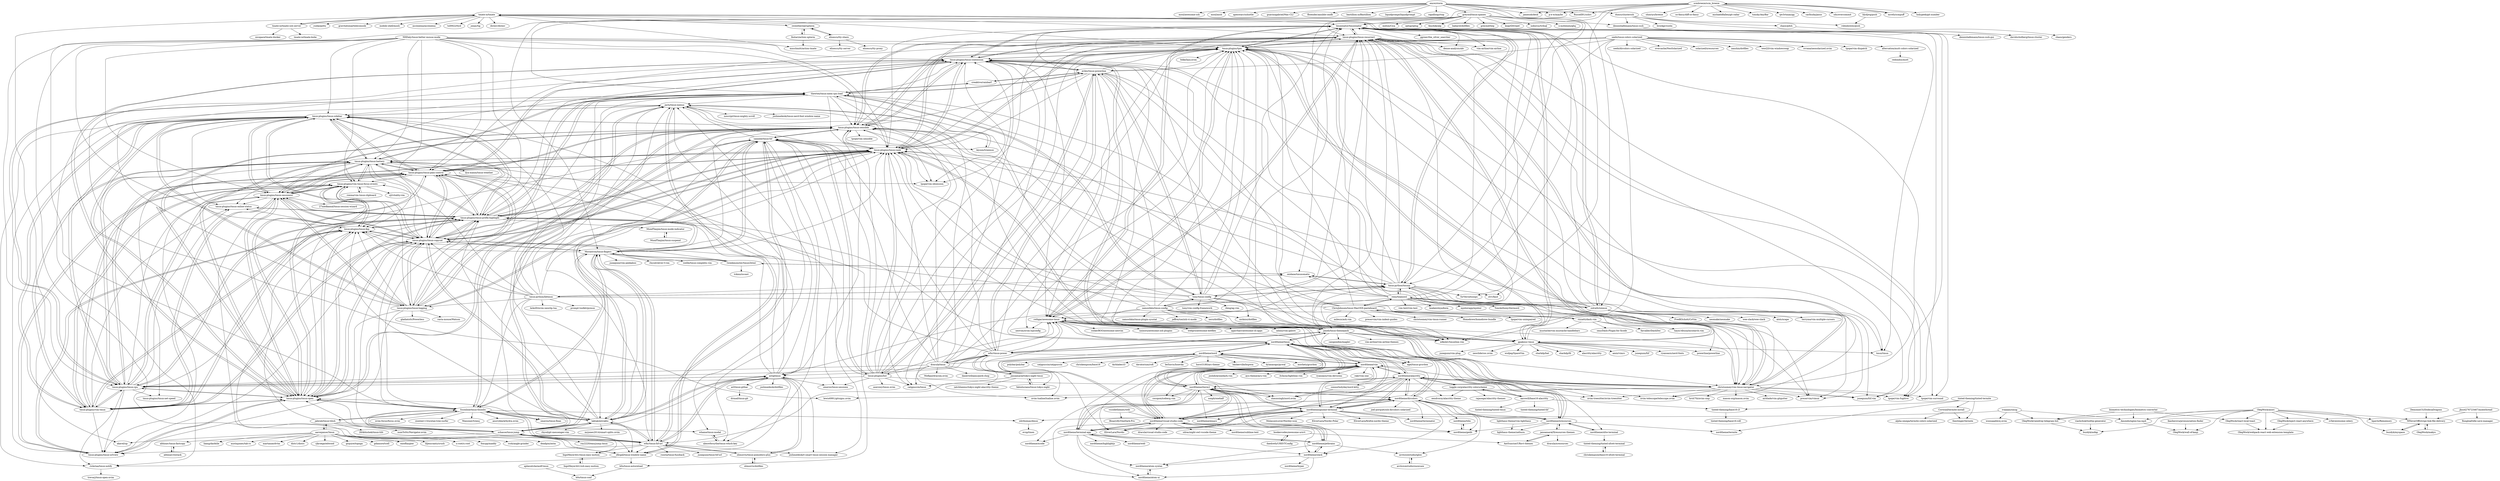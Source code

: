 digraph G {
"tmate-io/tmate" -> "tmate-io/tmate-ssh-server"
"tmate-io/tmate" -> "owenthereal/upterm"
"tmate-io/tmate" -> "tmuxinator/tmuxinator"
"tmate-io/tmate" -> "zolrath/wemux"
"tmate-io/tmate" -> "yudai/gotty" ["e"=1]
"tmate-io/tmate" -> "mxschmitt/action-tmate" ["e"=1]
"tmate-io/tmate" -> "gravitational/teleconsole" ["e"=1]
"tmate-io/tmate" -> "mobile-shell/mosh" ["e"=1]
"tmate-io/tmate" -> "asciinema/asciinema" ["e"=1]
"tmate-io/tmate" -> "tmux-plugins/tmux-resurrect"
"tmate-io/tmate" -> "tmux-plugins/tpm"
"tmate-io/tmate" -> "tsl0922/ttyd" ["e"=1]
"tmate-io/tmate" -> "jonas/tig" ["e"=1]
"tmate-io/tmate" -> "direnv/direnv" ["e"=1]
"tmate-io/tmate" -> "akavel/up" ["e"=1]
"tmux-plugins/tpm" -> "tmux-plugins/tmux-resurrect"
"tmux-plugins/tpm" -> "tmux-plugins/tmux-continuum"
"tmux-plugins/tpm" -> "christoomey/vim-tmux-navigator"
"tmux-plugins/tpm" -> "tmux-plugins/tmux-yank"
"tmux-plugins/tpm" -> "tmux/tmux" ["e"=1]
"tmux-plugins/tpm" -> "rothgar/awesome-tmux"
"tmux-plugins/tpm" -> "nvim-telescope/telescope.nvim" ["e"=1]
"tmux-plugins/tpm" -> "nvim-treesitter/nvim-treesitter" ["e"=1]
"tmux-plugins/tpm" -> "tmux-plugins/tmux-sensible"
"tmux-plugins/tpm" -> "folke/lazy.nvim" ["e"=1]
"tmux-plugins/tpm" -> "gpakosz/.tmux"
"tmux-plugins/tpm" -> "tpope/vim-fugitive" ["e"=1]
"tmux-plugins/tpm" -> "tmuxinator/tmuxinator"
"tmux-plugins/tpm" -> "nvim-lualine/lualine.nvim" ["e"=1]
"tmux-plugins/tpm" -> "neovim/nvim-lspconfig" ["e"=1]
"IngoMeyer441/zsh-easy-motion" -> "IngoMeyer441/tmux-easy-motion"
"tmuxinator/tmuxinator" -> "tmux-plugins/tmux-resurrect"
"tmuxinator/tmuxinator" -> "tmux-plugins/tpm"
"tmuxinator/tmuxinator" -> "tmux-python/tmuxp"
"tmuxinator/tmuxinator" -> "christoomey/vim-tmux-navigator"
"tmuxinator/tmuxinator" -> "gpakosz/.tmux"
"tmuxinator/tmuxinator" -> "tmux/tmux" ["e"=1]
"tmuxinator/tmuxinator" -> "dense-analysis/ale" ["e"=1]
"tmuxinator/tmuxinator" -> "tpope/vim-fugitive" ["e"=1]
"tmuxinator/tmuxinator" -> "junegunn/fzf.vim" ["e"=1]
"tmuxinator/tmuxinator" -> "tpope/vim-surround" ["e"=1]
"tmuxinator/tmuxinator" -> "rothgar/awesome-tmux"
"tmuxinator/tmuxinator" -> "vim-airline/vim-airline" ["e"=1]
"tmuxinator/tmuxinator" -> "tmux-plugins/tmux-continuum"
"tmuxinator/tmuxinator" -> "SirVer/ultisnips" ["e"=1]
"tmuxinator/tmuxinator" -> "ggreer/the_silver_searcher" ["e"=1]
"tmux-plugins/tmux-pain-control" -> "tmux-plugins/tmux-sensible"
"tmux-plugins/tmux-pain-control" -> "tmux-plugins/tmux-sessionist"
"tmux-plugins/tmux-pain-control" -> "tmux-plugins/tmux-copycat"
"tmux-plugins/tmux-pain-control" -> "tmux-plugins/tmux-open"
"tmux-plugins/tmux-pain-control" -> "tmux-plugins/tmux-yank"
"tmux-plugins/tmux-pain-control" -> "tmux-plugins/tmux-prefix-highlight"
"tmux-plugins/tmux-pain-control" -> "tmux-plugins/tmux-logging"
"tmux-plugins/tmux-pain-control" -> "tmux-plugins/vim-tmux"
"tmux-plugins/tmux-pain-control" -> "tmux-plugins/tmux-cpu"
"tmux-plugins/tmux-pain-control" -> "tmux-plugins/tmux-sidebar"
"tmux-plugins/tmux-pain-control" -> "tmux-plugins/tmux-battery"
"tmux-plugins/tmux-pain-control" -> "tmux-plugins/tmux-urlview"
"tmux-plugins/tmux-pain-control" -> "tmux-plugins/vim-tmux-focus-events"
"tmux-plugins/tmux-pain-control" -> "tmux-plugins/tmux-continuum"
"tmux-plugins/tmux-pain-control" -> "tpope/vim-obsession" ["e"=1]
"seebi/tmux-colors-solarized" -> "seebi/dircolors-solarized" ["e"=1]
"seebi/tmux-colors-solarized" -> "altercation/mutt-colors-solarized"
"seebi/tmux-colors-solarized" -> "overcache/NeoSolarized" ["e"=1]
"seebi/tmux-colors-solarized" -> "solarized/xresources" ["e"=1]
"seebi/tmux-colors-solarized" -> "tmux-plugins/tpm"
"seebi/tmux-colors-solarized" -> "erikw/tmux-powerline"
"seebi/tmux-colors-solarized" -> "tmux-plugins/tmux-yank"
"seebi/tmux-colors-solarized" -> "tmux-plugins/tmux-sensible"
"seebi/tmux-colors-solarized" -> "zanshin/dotfiles"
"seebi/tmux-colors-solarized" -> "wesQ3/vim-windowswap" ["e"=1]
"seebi/tmux-colors-solarized" -> "jimeh/tmux-themepack"
"seebi/tmux-colors-solarized" -> "tmux-plugins/tmux-pain-control"
"seebi/tmux-colors-solarized" -> "edkolev/tmuxline.vim" ["e"=1]
"seebi/tmux-colors-solarized" -> "svrana/neosolarized.nvim" ["e"=1]
"seebi/tmux-colors-solarized" -> "tpope/vim-dispatch" ["e"=1]
"tmux-python/tmuxp" -> "tmux-python/libtmux"
"tmux-python/tmuxp" -> "tmuxinator/tmuxinator"
"tmux-python/tmuxp" -> "tmux-plugins/tmux-resurrect"
"tmux-python/tmuxp" -> "tmux-plugins/tpm"
"tmux-python/tmuxp" -> "christoomey/vim-tmux-navigator"
"tmux-python/tmuxp" -> "tmux-plugins/tmux-yank"
"tmux-python/tmuxp" -> "tony/tmux-config"
"tmux-python/tmuxp" -> "tmux-plugins/tmux-continuum"
"tmux-python/tmuxp" -> "remi/teamocil"
"tmux-python/tmuxp" -> "rothgar/awesome-tmux"
"tmux-python/tmuxp" -> "clvv/fasd" ["e"=1]
"tmux-python/tmuxp" -> "SirVer/ultisnips" ["e"=1]
"tmux-python/tmuxp" -> "junegunn/fzf.vim" ["e"=1]
"tmux-python/tmuxp" -> "preservim/vimux" ["e"=1]
"tmux-python/tmuxp" -> "oxidane/tmuxomatic"
"connorholyday/nord-kitty" -> "shaunsingh/nord.nvim" ["e"=1]
"laktak/extrakto" -> "fcsonline/tmux-thumbs"
"laktak/extrakto" -> "Morantron/tmux-fingers"
"laktak/extrakto" -> "sainnhe/tmux-fzf"
"laktak/extrakto" -> "wfxr/tmux-fzf-url"
"laktak/extrakto" -> "tmux-plugins/tmux-copycat"
"laktak/extrakto" -> "schasse/tmux-jump"
"laktak/extrakto" -> "tmux-plugins/tmux-prefix-highlight"
"laktak/extrakto" -> "tmux-plugins/tmux-open"
"laktak/extrakto" -> "tmux-plugins/tmux-yank"
"laktak/extrakto" -> "rhysd/git-messenger.vim" ["e"=1]
"laktak/extrakto" -> "arl/gitmux"
"laktak/extrakto" -> "jaclu/tmux-menus"
"laktak/extrakto" -> "tmux-plugins/tmux-fpp"
"laktak/extrakto" -> "ofirgall/tmux-window-name"
"laktak/extrakto" -> "mrjones2014/smart-splits.nvim" ["e"=1]
"sainnhe/tmux-fzf" -> "laktak/extrakto"
"sainnhe/tmux-fzf" -> "wfxr/tmux-fzf-url"
"sainnhe/tmux-fzf" -> "fcsonline/tmux-thumbs"
"sainnhe/tmux-fzf" -> "omerxx/tmux-sessionx" ["e"=1]
"sainnhe/tmux-fzf" -> "tmux-plugins/list"
"sainnhe/tmux-fzf" -> "jaclu/tmux-menus"
"sainnhe/tmux-fzf" -> "alexwforsythe/tmux-which-key"
"sainnhe/tmux-fzf" -> "tmux-plugins/tmux-sensible"
"sainnhe/tmux-fzf" -> "omerxx/tmux-floax" ["e"=1]
"sainnhe/tmux-fzf" -> "kiyoon/treemux"
"sainnhe/tmux-fzf" -> "tmux-plugins/tmux-open"
"sainnhe/tmux-fzf" -> "Morantron/tmux-fingers"
"sainnhe/tmux-fzf" -> "whame/tmux-modal"
"sainnhe/tmux-fzf" -> "tmux-plugins/tmux-yank"
"sainnhe/tmux-fzf" -> "joshmedeski/t-smart-tmux-session-manager" ["e"=1]
"tmate-io/tmate-ssh-server" -> "tmate-io/tmate"
"tmate-io/tmate-ssh-server" -> "tmate-io/tmate-kube"
"tmate-io/tmate-ssh-server" -> "nicopace/tmate-docker"
"elisescu/tty-share" -> "elisescu/tty-proxy"
"elisescu/tty-share" -> "elisescu/tty-server"
"elisescu/tty-share" -> "owenthereal/upterm"
"ChrisJohnsen/tmux-MacOSX-pasteboard" -> "tmux-plugins/tmux-yank"
"ChrisJohnsen/tmux-MacOSX-pasteboard" -> "remi/teamocil"
"ChrisJohnsen/tmux-MacOSX-pasteboard" -> "tmux-plugins/tmux-sensible"
"ChrisJohnsen/tmux-MacOSX-pasteboard" -> "rizzatti/dash.vim"
"ChrisJohnsen/tmux-MacOSX-pasteboard" -> "tpope/vim-unimpaired" ["e"=1]
"ChrisJohnsen/tmux-MacOSX-pasteboard" -> "tmux-plugins/tpm"
"ChrisJohnsen/tmux-MacOSX-pasteboard" -> "tmux-plugins/tmux-copycat"
"ChrisJohnsen/tmux-MacOSX-pasteboard" -> "christoomey/vim-tmux-navigator"
"ChrisJohnsen/tmux-MacOSX-pasteboard" -> "tmux-plugins/tmux-resurrect"
"ChrisJohnsen/tmux-MacOSX-pasteboard" -> "mileszs/ack.vim" ["e"=1]
"ChrisJohnsen/tmux-MacOSX-pasteboard" -> "tmuxinator/tmuxinator"
"ChrisJohnsen/tmux-MacOSX-pasteboard" -> "edkolev/tmuxline.vim" ["e"=1]
"ChrisJohnsen/tmux-MacOSX-pasteboard" -> "preservim/vim-indent-guides" ["e"=1]
"ChrisJohnsen/tmux-MacOSX-pasteboard" -> "christoomey/vim-tmux-runner" ["e"=1]
"ChrisJohnsen/tmux-MacOSX-pasteboard" -> "Homebrew/homebrew-bundle" ["e"=1]
"tmux-plugins/tmux-sessionist" -> "tmux-plugins/tmux-pain-control"
"tmux-plugins/tmux-sessionist" -> "tmux-plugins/tmux-open"
"tmux-plugins/tmux-sessionist" -> "tmux-plugins/vim-tmux"
"tmux-plugins/tmux-sessionist" -> "tmux-plugins/tmux-sidebar"
"tmux-plugins/tmux-sessionist" -> "tmux-plugins/tmux-prefix-highlight"
"tmux-plugins/tmux-sessionist" -> "tmux-plugins/tmux-copycat"
"tmux-plugins/tmux-sessionist" -> "tmux-plugins/tmux-logging"
"tmux-plugins/tmux-sessionist" -> "tmux-plugins/vim-tmux-focus-events"
"tmux-plugins/tmux-sessionist" -> "tmux-plugins/tmux-sensible"
"tmux-plugins/tmux-sessionist" -> "tmux-plugins/tmux-battery"
"tmux-plugins/tmux-sessionist" -> "tmux-plugins/tmux-cpu"
"tmux-plugins/tmux-sessionist" -> "ofirgall/tmux-window-name"
"tmux-plugins/tmux-sessionist" -> "27medkamal/tmux-session-wizard" ["e"=1]
"tmux-plugins/tmux-sessionist" -> "tmux-plugins/tmux-yank"
"tmux-plugins/tmux-sessionist" -> "tmux-plugins/tmux-online-status"
"emre/storm" -> "moul/awesome-ssh" ["e"=1]
"emre/storm" -> "moul/assh" ["e"=1]
"emre/storm" -> "Russell91/sshrc" ["e"=1]
"emre/storm" -> "tmux-python/tmuxp"
"emre/storm" -> "jamesob/desk" ["e"=1]
"emre/storm" -> "apenwarr/sshuttle" ["e"=1]
"emre/storm" -> "duncs/clusterssh"
"emre/storm" -> "zolrath/wemux"
"emre/storm" -> "guarinogabriel/Mac-CLI" ["e"=1]
"emre/storm" -> "fboender/ansible-cmdb" ["e"=1]
"emre/storm" -> "bastillion-io/Bastillion" ["e"=1]
"emre/storm" -> "liquidprompt/liquidprompt" ["e"=1]
"emre/storm" -> "rapidloop/rtop" ["e"=1]
"emre/storm" -> "p-e-w/maybe" ["e"=1]
"emre/storm" -> "greymd/tmux-xpanes"
"jimeh/tmux-themepack" -> "tmux-plugins/tpm"
"jimeh/tmux-themepack" -> "rothgar/awesome-tmux"
"jimeh/tmux-themepack" -> "wfxr/tmux-power"
"jimeh/tmux-themepack" -> "nordtheme/tmux"
"jimeh/tmux-themepack" -> "christoomey/vim-tmux-navigator"
"jimeh/tmux-themepack" -> "tmux-plugins/tmux-continuum"
"jimeh/tmux-themepack" -> "edkolev/tmuxline.vim" ["e"=1]
"jimeh/tmux-themepack" -> "tmux-plugins/tmux-yank"
"jimeh/tmux-themepack" -> "gpakosz/.tmux"
"jimeh/tmux-themepack" -> "caiogondim/maglev" ["e"=1]
"jimeh/tmux-themepack" -> "tmux-plugins/tmux-resurrect"
"jimeh/tmux-themepack" -> "tmux-plugins/tmux-sensible"
"jimeh/tmux-themepack" -> "egel/tmux-gruvbox" ["e"=1]
"jimeh/tmux-themepack" -> "tmux-python/tmuxp"
"jimeh/tmux-themepack" -> "vim-airline/vim-airline-themes" ["e"=1]
"samoshkin/tmux-config" -> "tony/tmux-config"
"samoshkin/tmux-config" -> "gpakosz/.tmux"
"samoshkin/tmux-config" -> "rothgar/awesome-tmux"
"samoshkin/tmux-config" -> "tmux-plugins/tpm"
"samoshkin/tmux-config" -> "tmux-plugins/tmux-resurrect"
"samoshkin/tmux-config" -> "nicknisi/dotfiles" ["e"=1]
"samoshkin/tmux-config" -> "tmuxinator/tmuxinator"
"samoshkin/tmux-config" -> "tmux-plugins/tmux-yank"
"samoshkin/tmux-config" -> "erikw/tmux-powerline"
"samoshkin/tmux-config" -> "christoomey/vim-tmux-navigator"
"samoshkin/tmux-config" -> "xero/dotfiles" ["e"=1]
"samoshkin/tmux-config" -> "thewtex/tmux-mem-cpu-load"
"samoshkin/tmux-config" -> "samoshkin/tmux-plugin-sysstat"
"samoshkin/tmux-config" -> "jimeh/tmux-themepack"
"samoshkin/tmux-config" -> "jeffreytse/zsh-vi-mode" ["e"=1]
"remi/teamocil" -> "TomAnthony/itermocil" ["e"=1]
"remi/teamocil" -> "tmuxinator/tmuxinator"
"remi/teamocil" -> "tmux-python/tmuxp"
"remi/teamocil" -> "ChrisJohnsen/tmux-MacOSX-pasteboard"
"remi/teamocil" -> "tmux-plugins/tmux-resurrect"
"remi/teamocil" -> "tmux-plugins/tmux-continuum"
"remi/teamocil" -> "zolrath/wemux"
"remi/teamocil" -> "oxidane/tmuxomatic"
"remi/teamocil" -> "preservim/vimux" ["e"=1]
"remi/teamocil" -> "vim-test/vim-test" ["e"=1]
"remi/teamocil" -> "arl/gitmux"
"remi/teamocil" -> "thewtex/tmux-mem-cpu-load"
"remi/teamocil" -> "tmux-plugins/tpm"
"remi/teamocil" -> "koekeishiya/kwm" ["e"=1]
"remi/teamocil" -> "mjolnirapp/mjolnir" ["e"=1]
"aaronjanse/3mux" -> "jabirali/tmux-tilish"
"aaronjanse/3mux" -> "deadpixi/mtm" ["e"=1]
"aaronjanse/3mux" -> "liamg/darktile" ["e"=1]
"aaronjanse/3mux" -> "austinjones/tab-rs" ["e"=1]
"aaronjanse/3mux" -> "martanne/dvtm" ["e"=1]
"aaronjanse/3mux" -> "distr1/distri"
"aaronjanse/3mux" -> "rjkroege/edwood" ["e"=1]
"aaronjanse/3mux" -> "akavel/up" ["e"=1]
"aaronjanse/3mux" -> "gsquire/topngx" ["e"=1]
"aaronjanse/3mux" -> "gdamore/tcell" ["e"=1]
"aaronjanse/3mux" -> "raoofha/gter"
"aaronjanse/3mux" -> "liljencrantz/crush" ["e"=1]
"aaronjanse/3mux" -> "u-root/u-root" ["e"=1]
"aaronjanse/3mux" -> "foxcpp/maddy" ["e"=1]
"aaronjanse/3mux" -> "rcoh/angle-grinder" ["e"=1]
"schasse/tmux-jump" -> "Morantron/tmux-fingers"
"schasse/tmux-jump" -> "IngoMeyer441/tmux-easy-motion"
"schasse/tmux-jump" -> "wfxr/tmux-fzf-url"
"schasse/tmux-jump" -> "fcsonline/tmux-thumbs"
"schasse/tmux-jump" -> "jaclu/tmux-menus"
"schasse/tmux-jump" -> "ofirgall/tmux-window-name"
"schasse/tmux-jump" -> "tmux-plugins/tmux-open"
"schasse/tmux-jump" -> "laktak/extrakto"
"schasse/tmux-jump" -> "roy2220/easyjump.tmux"
"schasse/tmux-jump" -> "abhinav/tmux-fastcopy"
"schasse/tmux-jump" -> "tmux-plugins/tmux-copycat"
"schasse/tmux-jump" -> "tmux-plugins/tmux-fpp"
"nordtheme/alacritty" -> "nordtheme/tmux"
"nordtheme/alacritty" -> "nordtheme/vim"
"nordtheme/alacritty" -> "nordtheme/xresources"
"nordtheme/alacritty" -> "toggle-corp/alacritty-colorscheme"
"nordtheme/alacritty" -> "nordtheme/dircolors"
"nordtheme/alacritty" -> "nordtheme/gnome-terminal"
"nordtheme/alacritty" -> "aarowill/base16-alacritty"
"nordtheme/alacritty" -> "shaunsingh/nord.nvim" ["e"=1]
"nordtheme/alacritty" -> "EliverLara/Nordic" ["e"=1]
"nordtheme/alacritty" -> "nordtheme/visual-studio-code"
"nordtheme/alacritty" -> "eendroroy/alacritty-theme" ["e"=1]
"nordtheme/alacritty" -> "connorholyday/nord-kitty"
"nordtheme/alacritty" -> "nordtheme/xfce-terminal"
"nordtheme/alacritty" -> "nordtheme/iterm2"
"wfxr/tmux-power" -> "jimeh/tmux-themepack"
"wfxr/tmux-power" -> "nordtheme/tmux"
"wfxr/tmux-power" -> "tmux-plugins/tmux-prefix-highlight"
"wfxr/tmux-power" -> "erikw/tmux-powerline"
"wfxr/tmux-power" -> "dracula/tmux"
"wfxr/tmux-power" -> "egel/tmux-gruvbox" ["e"=1]
"wfxr/tmux-power" -> "fabioluciano/tmux-tokyo-night"
"wfxr/tmux-power" -> "sainnhe/tmux-fzf"
"wfxr/tmux-power" -> "janoamaral/tokyo-night-tmux"
"wfxr/tmux-power" -> "wfxr/tmux-fzf-url"
"wfxr/tmux-power" -> "rothgar/awesome-tmux"
"wfxr/tmux-power" -> "tmux-plugins/tmux-cpu"
"wfxr/tmux-power" -> "tmux-plugins/tmux-sensible"
"wfxr/tmux-power" -> "arl/gitmux"
"wfxr/tmux-power" -> "tmux-plugins/tpm"
"tmux-plugins/tmux-battery" -> "tmux-plugins/tmux-cpu"
"tmux-plugins/tmux-battery" -> "tmux-plugins/tmux-prefix-highlight"
"tmux-plugins/tmux-battery" -> "tmux-plugins/tmux-online-status"
"tmux-plugins/tmux-battery" -> "tmux-plugins/vim-tmux"
"tmux-plugins/tmux-battery" -> "tmux-plugins/tmux-open"
"tmux-plugins/tmux-battery" -> "tmux-plugins/tmux-sidebar"
"tmux-plugins/tmux-battery" -> "tmux-plugins/tmux-fpp"
"tmux-plugins/tmux-battery" -> "tmux-plugins/vim-tmux-focus-events"
"tmux-plugins/tmux-battery" -> "tmux-plugins/tmux-net-speed"
"tmux-plugins/tmux-battery" -> "tmux-plugins/tmux-sessionist"
"tmux-plugins/tmux-battery" -> "tmux-plugins/tmux-yank"
"tmux-plugins/tmux-battery" -> "tmux-plugins/tmux-pain-control"
"tmux-plugins/tmux-battery" -> "ilya-manin/tmux-weather"
"tmux-plugins/tmux-battery" -> "thewtex/tmux-mem-cpu-load"
"tmux-plugins/tmux-battery" -> "tmux-plugins/tmux-copycat"
"vscodethemes/web" -> "nordtheme/visual-studio-code"
"vscodethemes/web" -> "Binaryify/OneDark-Pro" ["e"=1]
"wfxr/tmux-fzf-url" -> "schasse/tmux-jump"
"wfxr/tmux-fzf-url" -> "laktak/extrakto"
"wfxr/tmux-fzf-url" -> "fcsonline/tmux-thumbs"
"wfxr/tmux-fzf-url" -> "sainnhe/tmux-fzf"
"wfxr/tmux-fzf-url" -> "tmux-plugins/tmux-open"
"wfxr/tmux-fzf-url" -> "ofirgall/tmux-window-name"
"wfxr/tmux-fzf-url" -> "tmux-plugins/tmux-urlview"
"wfxr/tmux-fzf-url" -> "olimorris/tmux-pomodoro-plus"
"wfxr/tmux-fzf-url" -> "arl/gitmux"
"wfxr/tmux-fzf-url" -> "Morantron/tmux-fingers"
"wfxr/tmux-fzf-url" -> "roosta/tmux-fuzzback"
"wfxr/tmux-fzf-url" -> "junegunn/tmux-fzf-url"
"wfxr/tmux-fzf-url" -> "jaclu/tmux-menus"
"wfxr/tmux-fzf-url" -> "IngoMeyer441/tmux-easy-motion"
"wfxr/tmux-fzf-url" -> "joshmedeski/t-smart-tmux-session-manager" ["e"=1]
"dennishafemann/tmux-cssh" -> "dennishafemann/tmux-cssh-gui"
"dennishafemann/tmux-cssh" -> "davidscholberg/tmux-cluster"
"toggle-corp/alacritty-colorscheme" -> "eendroroy/alacritty-theme" ["e"=1]
"toggle-corp/alacritty-colorscheme" -> "aarowill/base16-alacritty"
"toggle-corp/alacritty-colorscheme" -> "rajasegar/alacritty-themes" ["e"=1]
"toggle-corp/alacritty-colorscheme" -> "nordtheme/alacritty"
"fcsonline/tmux-thumbs" -> "Morantron/tmux-fingers"
"fcsonline/tmux-thumbs" -> "laktak/extrakto"
"fcsonline/tmux-thumbs" -> "wfxr/tmux-fzf-url"
"fcsonline/tmux-thumbs" -> "schasse/tmux-jump"
"fcsonline/tmux-thumbs" -> "tmux-plugins/tmux-open"
"fcsonline/tmux-thumbs" -> "sainnhe/tmux-fzf"
"fcsonline/tmux-thumbs" -> "tmux-plugins/tmux-prefix-highlight"
"fcsonline/tmux-thumbs" -> "tmux-plugins/tmux-copycat"
"fcsonline/tmux-thumbs" -> "zdcthomas/dmux"
"fcsonline/tmux-thumbs" -> "jabirali/tmux-tilish"
"fcsonline/tmux-thumbs" -> "anuvyklack/hydra.nvim" ["e"=1]
"fcsonline/tmux-thumbs" -> "nvim-focus/focus.nvim" ["e"=1]
"fcsonline/tmux-thumbs" -> "ziontee113/syntax-tree-surfer" ["e"=1]
"fcsonline/tmux-thumbs" -> "omerxx/tmux-floax" ["e"=1]
"fcsonline/tmux-thumbs" -> "Wansmer/treesj" ["e"=1]
"altercation/mutt-colors-solarized" -> "redondos/mutt"
"aphecetche/asdf-tmux" -> "b0o/tmux-conf"
"lkazberova/pronunciation-finder" -> "OlegWock/wall-of-kanji"
"nordtheme/slack" -> "nordtheme/atom-syntax"
"nordtheme/slack" -> "nordtheme/atom-ui"
"nordtheme/slack" -> "nordtheme/hyper"
"nordtheme/slack" -> "nordtheme/jetbrains"
"abhinav/restack" -> "abhinav/tmux-fastcopy"
"tmux-plugins/tmux-resurrect" -> "tmux-plugins/tmux-continuum"
"tmux-plugins/tmux-resurrect" -> "tmux-plugins/tpm"
"tmux-plugins/tmux-resurrect" -> "christoomey/vim-tmux-navigator"
"tmux-plugins/tmux-resurrect" -> "tmux-plugins/tmux-yank"
"tmux-plugins/tmux-resurrect" -> "tmuxinator/tmuxinator"
"tmux-plugins/tmux-resurrect" -> "tmux/tmux" ["e"=1]
"tmux-plugins/tmux-resurrect" -> "tmux-plugins/tmux-sensible"
"tmux-plugins/tmux-resurrect" -> "tpope/vim-fugitive" ["e"=1]
"tmux-plugins/tmux-resurrect" -> "gpakosz/.tmux"
"tmux-plugins/tmux-resurrect" -> "junegunn/fzf.vim" ["e"=1]
"tmux-plugins/tmux-resurrect" -> "dense-analysis/ale" ["e"=1]
"tmux-plugins/tmux-resurrect" -> "tpope/vim-obsession" ["e"=1]
"tmux-plugins/tmux-resurrect" -> "tpope/vim-surround" ["e"=1]
"tmux-plugins/tmux-resurrect" -> "rothgar/awesome-tmux"
"tmux-plugins/tmux-resurrect" -> "vim-airline/vim-airline" ["e"=1]
"scmbreeze/scm_breeze" -> "mroth/scmpuff"
"scmbreeze/scm_breeze" -> "jamesob/desk" ["e"=1]
"scmbreeze/scm_breeze" -> "holygeek/git-number"
"scmbreeze/scm_breeze" -> "shinriyo/breeze"
"scmbreeze/scm_breeze" -> "clvv/fasd" ["e"=1]
"scmbreeze/scm_breeze" -> "so-fancy/diff-so-fancy" ["e"=1]
"scmbreeze/scm_breeze" -> "p-e-w/maybe" ["e"=1]
"scmbreeze/scm_breeze" -> "michaeldfallen/git-radar" ["e"=1]
"scmbreeze/scm_breeze" -> "Russell91/sshrc" ["e"=1]
"scmbreeze/scm_breeze" -> "tonsky/AnyBar" ["e"=1]
"scmbreeze/scm_breeze" -> "qw3rtman/gg" ["e"=1]
"scmbreeze/scm_breeze" -> "tmuxinator/tmuxinator"
"scmbreeze/scm_breeze" -> "carlhuda/janus" ["e"=1]
"scmbreeze/scm_breeze" -> "oxidane/tmuxomatic"
"scmbreeze/scm_breeze" -> "sds/overcommit" ["e"=1]
"jabirali/tmux-tilish" -> "2KAbhishek/tmux-tilit" ["e"=1]
"jabirali/tmux-tilish" -> "whame/tmux-modal"
"jabirali/tmux-tilish" -> "fcsonline/tmux-thumbs"
"jabirali/tmux-tilish" -> "numToStr/Navigator.nvim" ["e"=1]
"jabirali/tmux-tilish" -> "aaronjanse/3mux"
"jabirali/tmux-tilish" -> "tmux-plugins/tmux-prefix-highlight"
"tmux-plugins/tmux-cpu" -> "tmux-plugins/tmux-battery"
"tmux-plugins/tmux-cpu" -> "tmux-plugins/tmux-net-speed"
"tmux-plugins/tmux-cpu" -> "tmux-plugins/tmux-prefix-highlight"
"tmux-plugins/tmux-cpu" -> "tmux-plugins/tmux-sidebar"
"tmux-plugins/tmux-cpu" -> "tmux-plugins/tmux-open"
"tmux-plugins/tmux-cpu" -> "thewtex/tmux-mem-cpu-load"
"tmux-plugins/tmux-cpu" -> "tmux-plugins/tmux-online-status"
"tmux-plugins/tmux-cpu" -> "tmux-plugins/vim-tmux"
"tmux-plugins/tmux-cpu" -> "tmux-plugins/tmux-fpp"
"tmux-plugins/tmux-cpu" -> "tmux-plugins/tmux-urlview"
"tmux-plugins/tmux-cpu" -> "tmux-plugins/tmux-pain-control"
"tmux-plugins/tmux-cpu" -> "arl/gitmux"
"tmux-plugins/tmux-cpu" -> "tmux-plugins/tmux-sessionist"
"tmux-plugins/tmux-cpu" -> "tmux-plugins/vim-tmux-focus-events"
"tmux-plugins/tmux-cpu" -> "rickstaa/tmux-notify"
"tmux-plugins/tmux-yank" -> "tmux-plugins/tmux-copycat"
"tmux-plugins/tmux-yank" -> "tmux-plugins/tmux-sensible"
"tmux-plugins/tmux-yank" -> "tmux-plugins/tpm"
"tmux-plugins/tmux-yank" -> "tmux-plugins/tmux-open"
"tmux-plugins/tmux-yank" -> "tmux-plugins/tmux-continuum"
"tmux-plugins/tmux-yank" -> "tmux-plugins/tmux-resurrect"
"tmux-plugins/tmux-yank" -> "tmux-plugins/tmux-pain-control"
"tmux-plugins/tmux-yank" -> "christoomey/vim-tmux-navigator"
"tmux-plugins/tmux-yank" -> "tpope/vim-obsession" ["e"=1]
"tmux-plugins/tmux-yank" -> "tmux-plugins/tmux-prefix-highlight"
"tmux-plugins/tmux-yank" -> "tmux-plugins/tmux-battery"
"tmux-plugins/tmux-yank" -> "tmux-plugins/tmux-logging"
"tmux-plugins/tmux-yank" -> "tmux-plugins/tmux-sessionist"
"tmux-plugins/tmux-yank" -> "catppuccin/tmux" ["e"=1]
"tmux-plugins/tmux-yank" -> "tmuxinator/tmuxinator"
"arl/gitmux" -> "joshmedeski/t-smart-tmux-session-manager" ["e"=1]
"arl/gitmux" -> "tmux-plugins/tmux-cpu"
"arl/gitmux" -> "olimorris/tmux-pomodoro-plus"
"arl/gitmux" -> "wfxr/tmux-fzf-url"
"arl/gitmux" -> "tmux-plugins/tmux-battery"
"arl/gitmux" -> "joshmedeski/dotfiles" ["e"=1]
"arl/gitmux" -> "jaclu/tmux-menus"
"arl/gitmux" -> "arl/tmux-gitbar"
"arl/gitmux" -> "laktak/extrakto"
"arl/gitmux" -> "tmux-plugins/tmux-prefix-highlight"
"arl/gitmux" -> "omerxx/tmux-sessionx" ["e"=1]
"arl/gitmux" -> "tmux-plugins/tmux-sidebar"
"arl/gitmux" -> "ofirgall/tmux-window-name"
"arl/gitmux" -> "schasse/tmux-jump"
"arl/gitmux" -> "sainnhe/tmux-fzf"
"tmux-plugins/tmux-sensible" -> "tmux-plugins/tmux-pain-control"
"tmux-plugins/tmux-sensible" -> "tmux-plugins/tmux-yank"
"tmux-plugins/tmux-sensible" -> "tmux-plugins/tmux-continuum"
"tmux-plugins/tmux-sensible" -> "tmux-plugins/tmux-copycat"
"tmux-plugins/tmux-sensible" -> "tmux-plugins/tpm"
"tmux-plugins/tmux-sensible" -> "tmux-plugins/tmux-resurrect"
"tmux-plugins/tmux-sensible" -> "tpope/vim-sensible" ["e"=1]
"tmux-plugins/tmux-sensible" -> "tmux-plugins/tmux-open"
"tmux-plugins/tmux-sensible" -> "christoomey/vim-tmux-navigator"
"tmux-plugins/tmux-sensible" -> "tmux-plugins/tmux-prefix-highlight"
"tmux-plugins/tmux-sensible" -> "tmux-plugins/tmux-sessionist"
"tmux-plugins/tmux-sensible" -> "tpope/vim-obsession" ["e"=1]
"tmux-plugins/tmux-sensible" -> "tmux-plugins/tmux-sidebar"
"tmux-plugins/tmux-sensible" -> "tmux-plugins/tmux-logging"
"tmux-plugins/tmux-sensible" -> "sainnhe/tmux-fzf"
"tmux-plugins/tmux-copycat" -> "tmux-plugins/tmux-open"
"tmux-plugins/tmux-copycat" -> "tmux-plugins/tmux-yank"
"tmux-plugins/tmux-copycat" -> "tmux-plugins/tmux-pain-control"
"tmux-plugins/tmux-copycat" -> "tmux-plugins/tmux-sensible"
"tmux-plugins/tmux-copycat" -> "tmux-plugins/tmux-sidebar"
"tmux-plugins/tmux-copycat" -> "tmux-plugins/tmux-fpp"
"tmux-plugins/tmux-copycat" -> "tmux-plugins/tmux-continuum"
"tmux-plugins/tmux-copycat" -> "tmux-plugins/tmux-sessionist"
"tmux-plugins/tmux-copycat" -> "tmux-plugins/tmux-prefix-highlight"
"tmux-plugins/tmux-copycat" -> "tmux-plugins/vim-tmux"
"tmux-plugins/tmux-copycat" -> "tmux-plugins/tmux-urlview"
"tmux-plugins/tmux-copycat" -> "laktak/extrakto"
"tmux-plugins/tmux-copycat" -> "tmux-plugins/vim-tmux-focus-events"
"tmux-plugins/tmux-copycat" -> "Morantron/tmux-fingers"
"tmux-plugins/tmux-copycat" -> "tmux-plugins/tmux-logging"
"tmux-plugins/tmux-logging" -> "tmux-plugins/tmux-pain-control"
"tmux-plugins/tmux-logging" -> "tmux-plugins/tmux-sessionist"
"tmux-plugins/tmux-logging" -> "tmux-plugins/tmux-copycat"
"tmux-plugins/tmux-logging" -> "tmux-plugins/tmux-sidebar"
"tmux-plugins/tmux-logging" -> "tmux-plugins/tmux-prefix-highlight"
"tmux-plugins/tmux-logging" -> "tmux-plugins/tmux-sensible"
"tmux-plugins/tmux-logging" -> "tmux-plugins/tmux-yank"
"tmux-plugins/tmux-logging" -> "tmux-plugins/tmux-open"
"tmux-plugins/tmux-logging" -> "tmux-plugins/tmux-fpp"
"tmux-plugins/tmux-logging" -> "tmux-plugins/vim-tmux-focus-events"
"tmux-plugins/tmux-logging" -> "tmux-plugins/tmux-urlview"
"tmux-plugins/tmux-logging" -> "tmux-plugins/tmux-battery"
"tmux-plugins/tmux-logging" -> "tmux-plugins/tmux-continuum"
"tmux-plugins/tmux-logging" -> "gladiatx0r/Powerless" ["e"=1]
"tmux-plugins/tmux-logging" -> "rasta-mouse/Watson" ["e"=1]
"oxidane/tmuxomatic" -> "tweekmonster/tmux2html"
"oxidane/tmuxomatic" -> "tmux-python/tmuxp"
"owenthereal/upterm" -> "lhotari/action-upterm"
"owenthereal/upterm" -> "tmate-io/tmate"
"owenthereal/upterm" -> "elisescu/tty-share"
"duncs/clusterssh" -> "davidscholberg/tmux-cluster"
"duncs/clusterssh" -> "chaos/pdsh"
"duncs/clusterssh" -> "brockgr/csshx" ["e"=1]
"duncs/clusterssh" -> "robinbowes/pssh"
"duncs/clusterssh" -> "dennishafemann/tmux-cssh"
"mroth/scmpuff" -> "scmbreeze/scm_breeze"
"tmux-plugins/tmux-sidebar" -> "tmux-plugins/tmux-prefix-highlight"
"tmux-plugins/tmux-sidebar" -> "tmux-plugins/tmux-fpp"
"tmux-plugins/tmux-sidebar" -> "tmux-plugins/tmux-open"
"tmux-plugins/tmux-sidebar" -> "tmux-plugins/tmux-sessionist"
"tmux-plugins/tmux-sidebar" -> "tmux-plugins/tmux-copycat"
"tmux-plugins/tmux-sidebar" -> "tmux-plugins/vim-tmux"
"tmux-plugins/tmux-sidebar" -> "tmux-plugins/tmux-battery"
"tmux-plugins/tmux-sidebar" -> "jaclu/tmux-menus"
"tmux-plugins/tmux-sidebar" -> "tmux-plugins/tmux-cpu"
"tmux-plugins/tmux-sidebar" -> "tmux-plugins/tmux-online-status"
"tmux-plugins/tmux-sidebar" -> "rickstaa/tmux-notify"
"tmux-plugins/tmux-sidebar" -> "tmux-plugins/tmux-urlview"
"tmux-plugins/tmux-sidebar" -> "tmux-plugins/tmux-sensible"
"tmux-plugins/tmux-sidebar" -> "tmux-plugins/tmux-logging"
"tmux-plugins/tmux-sidebar" -> "tmux-plugins/tmux-pain-control"
"tmux-plugins/vim-tmux" -> "tmux-plugins/vim-tmux-focus-events"
"tmux-plugins/vim-tmux" -> "tmux-plugins/tmux-battery"
"tmux-plugins/vim-tmux" -> "tmux-plugins/tmux-sessionist"
"tmux-plugins/vim-tmux" -> "tmux-plugins/tmux-fpp"
"tmux-plugins/vim-tmux" -> "tmux-plugins/tmux-prefix-highlight"
"tmux-plugins/vim-tmux" -> "tmux-plugins/tmux-sidebar"
"tmux-plugins/vim-tmux" -> "tmux-plugins/tmux-online-status"
"tmux-plugins/vim-tmux" -> "tmux-plugins/tmux-copycat"
"tmux-plugins/vim-tmux" -> "tmux-plugins/tmux-pain-control"
"tmux-plugins/vim-tmux" -> "tmux-plugins/tmux-cpu"
"tmux-plugins/vim-tmux" -> "tmux-plugins/tmux-open"
"tmux-plugins/vim-tmux" -> "tmux-plugins/tmux-urlview"
"tmux-plugins/tmux-open" -> "tmux-plugins/tmux-copycat"
"tmux-plugins/tmux-open" -> "tmux-plugins/tmux-urlview"
"tmux-plugins/tmux-open" -> "tmux-plugins/tmux-yank"
"tmux-plugins/tmux-open" -> "tmux-plugins/tmux-pain-control"
"tmux-plugins/tmux-open" -> "tmux-plugins/tmux-fpp"
"tmux-plugins/tmux-open" -> "tmux-plugins/tmux-sidebar"
"tmux-plugins/tmux-open" -> "tmux-plugins/tmux-sessionist"
"tmux-plugins/tmux-open" -> "tmux-plugins/tmux-battery"
"tmux-plugins/tmux-open" -> "tmux-plugins/tmux-prefix-highlight"
"tmux-plugins/tmux-open" -> "tmux-plugins/tmux-sensible"
"tmux-plugins/tmux-open" -> "tmux-plugins/tmux-cpu"
"tmux-plugins/tmux-open" -> "tmux-plugins/vim-tmux-focus-events"
"tmux-plugins/tmux-open" -> "fcsonline/tmux-thumbs"
"tmux-plugins/tmux-open" -> "tmux-plugins/vim-tmux"
"tmux-plugins/tmux-open" -> "tmux-plugins/tmux-continuum"
"AntSunrise/URxvt-themes" -> "janoamaral/Xresources-themes"
"lighthaus-theme/vim-lighthaus" -> "lighthaus-theme/zathura"
"dracula/tmux" -> "Mofiqul/dracula.nvim" ["e"=1]
"dracula/tmux" -> "nordtheme/tmux"
"dracula/tmux" -> "danerwilliams/pork-chop"
"dracula/tmux" -> "sainnhe/tmux-fzf"
"dracula/tmux" -> "tmux-plugins/tmux-continuum"
"dracula/tmux" -> "tmux-plugins/tmux-cpu"
"dracula/tmux" -> "catppuccin/tmux" ["e"=1]
"dracula/tmux" -> "tmux-plugins/tmux-sensible"
"dracula/tmux" -> "wfxr/tmux-power"
"dracula/tmux" -> "tmux-plugins/tpm"
"dracula/tmux" -> "rothgar/awesome-tmux"
"dracula/tmux" -> "tmux-plugins/list"
"dracula/tmux" -> "jaclu/tmux-menus"
"dracula/tmux" -> "tmux-plugins/tmux-yank"
"dracula/tmux" -> "janoamaral/tokyo-night-tmux"
"zdcthomas/dmux" -> "evnp/tmex"
"MunifTanjim/tmux-mode-indicator" -> "MunifTanjim/tmux-suspend"
"viashchuk/tooltip-generator" -> "buzdyk/nofap"
"tmux-plugins/tmux-online-status" -> "tmux-plugins/tmux-prefix-highlight"
"IngoMeyer441/tmux-easy-motion" -> "IngoMeyer441/zsh-easy-motion"
"tmux-plugins/tmux-continuum" -> "tmux-plugins/tmux-resurrect"
"tmux-plugins/tmux-continuum" -> "tmux-plugins/tpm"
"tmux-plugins/tmux-continuum" -> "tmux-plugins/tmux-yank"
"tmux-plugins/tmux-continuum" -> "tmux-plugins/tmux-sensible"
"tmux-plugins/tmux-continuum" -> "tpope/vim-obsession" ["e"=1]
"tmux-plugins/tmux-continuum" -> "tmux-plugins/tmux-copycat"
"tmux-plugins/tmux-continuum" -> "christoomey/vim-tmux-navigator"
"tmux-plugins/tmux-continuum" -> "tmux-plugins/tmux-open"
"tmux-plugins/tmux-continuum" -> "tmux-plugins/tmux-prefix-highlight"
"tmux-plugins/tmux-continuum" -> "tmuxinator/tmuxinator"
"tmux-plugins/tmux-continuum" -> "rothgar/awesome-tmux"
"tmux-plugins/tmux-continuum" -> "tmux-plugins/tmux-pain-control"
"tmux-plugins/tmux-continuum" -> "catppuccin/tmux" ["e"=1]
"tmux-plugins/tmux-continuum" -> "erikw/tmux-powerline"
"tmux-plugins/tmux-continuum" -> "lewis6991/gitsigns.nvim" ["e"=1]
"janoamaral/tokyo-night-tmux" -> "fabioluciano/tmux-tokyo-night"
"janoamaral/tokyo-night-tmux" -> "catppuccin/tmux" ["e"=1]
"janoamaral/tokyo-night-tmux" -> "zatchheems/tokyo-night-alacritty-theme" ["e"=1]
"tmux-plugins/tmux-urlview" -> "tmux-plugins/tmux-fpp"
"tmux-plugins/tmux-urlview" -> "tmux-plugins/tmux-open"
"tmux-plugins/tmux-urlview" -> "tmux-plugins/vim-tmux-focus-events"
"olimorris/tmux-pomodoro-plus" -> "olimorris/dotfiles"
"olimorris/tmux-pomodoro-plus" -> "wfxr/tmux-fzf-url"
"olimorris/tmux-pomodoro-plus" -> "arl/gitmux"
"zolrath/wemux" -> "tmuxinator/tmuxinator"
"zolrath/wemux" -> "tmate-io/tmate"
"zolrath/wemux" -> "FredKSchott/CoVim" ["e"=1]
"zolrath/wemux" -> "tmux-plugins/tmux-yank"
"zolrath/wemux" -> "remi/teamocil"
"zolrath/wemux" -> "neomake/neomake" ["e"=1]
"zolrath/wemux" -> "preservim/vimux" ["e"=1]
"zolrath/wemux" -> "wee-slack/wee-slack" ["e"=1]
"zolrath/wemux" -> "tmux-plugins/tmux-resurrect"
"zolrath/wemux" -> "tmux-python/tmuxp"
"zolrath/wemux" -> "alols/xcape" ["e"=1]
"zolrath/wemux" -> "edkolev/tmuxline.vim" ["e"=1]
"zolrath/wemux" -> "tmux-plugins/tmux-continuum"
"zolrath/wemux" -> "christoomey/vim-tmux-navigator"
"zolrath/wemux" -> "terryma/vim-multiple-cursors" ["e"=1]
"tmux-plugins/list" -> "tmux-plugins/tpm"
"tmux-plugins/list" -> "catppuccin/tmux" ["e"=1]
"tmux-plugins/list" -> "sainnhe/tmux-fzf"
"tmux-plugins/list" -> "rothgar/awesome-tmux"
"tmux-plugins/list" -> "tmux-plugins/tmux-sensible"
"tmux-plugins/list" -> "erikw/tmux-powerline"
"tmux-plugins/list" -> "omerxx/tmux-sessionx" ["e"=1]
"tmux-plugins/list" -> "tmux-plugins/tmux-pain-control"
"tmux-plugins/list" -> "aserowy/tmux.nvim" ["e"=1]
"tmux-plugins/list" -> "tmux-plugins/tmux-continuum"
"tmux-plugins/list" -> "tmux-plugins/tmux-yank"
"tmux-plugins/list" -> "jaclu/tmux-menus"
"tmux-plugins/list" -> "tmux-plugins/tmux-resurrect"
"tmux-plugins/list" -> "christoomey/vim-tmux-navigator"
"tmux-plugins/list" -> "tmux-plugins/tmux-cpu"
"chaos/pdsh" -> "chaos/genders"
"ivaaaan/smug" -> "zdcthomas/dmux"
"ivaaaan/smug" -> "OlegWock/raindrop-telegram-bot"
"ivaaaan/smug" -> "Amondo/nginx-lua-mp4"
"ivaaaan/smug" -> "woosaaahh/sj.nvim"
"Corwind/termite-install" -> "alpha-omega/termite-colors-solarized"
"Corwind/termite-install" -> "thestinger/termite" ["e"=1]
"lhotari/action-upterm" -> "owenthereal/upterm"
"lhotari/action-upterm" -> "mxschmitt/action-tmate" ["e"=1]
"MunifTanjim/tmux-suspend" -> "MunifTanjim/tmux-mode-indicator"
"abhinav/tmux-fastcopy" -> "abhinav/restack"
"tmux-plugins/tmux-fpp" -> "tmux-plugins/tmux-urlview"
"tmux-plugins/tmux-fpp" -> "tmux-plugins/tmux-open"
"tmux-plugins/tmux-fpp" -> "tmux-plugins/tmux-sidebar"
"tmux-plugins/tmux-fpp" -> "tmux-plugins/vim-tmux"
"tmux-plugins/tmux-fpp" -> "tmux-plugins/tmux-copycat"
"tmux-plugins/tmux-fpp" -> "tmux-plugins/tmux-online-status"
"tmux-plugins/tmux-fpp" -> "tmux-plugins/tmux-prefix-highlight"
"tmux-plugins/vim-tmux-focus-events" -> "tmux-plugins/vim-tmux"
"tmux-plugins/vim-tmux-focus-events" -> "roxma/vim-tmux-clipboard"
"tmux-plugins/vim-tmux-focus-events" -> "tmux-plugins/tmux-urlview"
"tmux-plugins/vim-tmux-focus-events" -> "tmux-plugins/tmux-open"
"tmux-plugins/vim-tmux-focus-events" -> "tmux-plugins/tmux-copycat"
"tmux-plugins/vim-tmux-focus-events" -> "tmux-plugins/tmux-sessionist"
"tmux-plugins/vim-tmux-focus-events" -> "tmux-plugins/tmux-fpp"
"tmux-plugins/vim-tmux-focus-events" -> "tmux-plugins/tmux-battery"
"tmux-plugins/vim-tmux-focus-events" -> "sjl/vitality.vim"
"erikw/tmux-powerline" -> "powerline/powerline" ["e"=1]
"erikw/tmux-powerline" -> "tmux-plugins/tpm"
"erikw/tmux-powerline" -> "thewtex/tmux-mem-cpu-load"
"erikw/tmux-powerline" -> "tmux-plugins/list"
"erikw/tmux-powerline" -> "creaktive/rainbarf"
"erikw/tmux-powerline" -> "tmux-plugins/tmux-continuum"
"erikw/tmux-powerline" -> "tony/tmux-config"
"erikw/tmux-powerline" -> "tmux-plugins/tmux-resurrect"
"erikw/tmux-powerline" -> "tmux-plugins/tmux-yank"
"erikw/tmux-powerline" -> "christoomey/vim-tmux-navigator"
"erikw/tmux-powerline" -> "edkolev/tmuxline.vim" ["e"=1]
"erikw/tmux-powerline" -> "tmuxinator/tmuxinator"
"erikw/tmux-powerline" -> "rothgar/awesome-tmux"
"erikw/tmux-powerline" -> "wfxr/tmux-power"
"erikw/tmux-powerline" -> "tmux-plugins/tmux-sensible"
"ofirgall/tmux-window-name" -> "jaclu/tmux-menus"
"ofirgall/tmux-window-name" -> "b0o/tmux-autoreload"
"ofirgall/tmux-window-name" -> "rickstaa/tmux-notify"
"jaclu/tmux-menus" -> "ofirgall/tmux-window-name"
"jaclu/tmux-menus" -> "b0o/tmux-autoreload"
"jaclu/tmux-menus" -> "kiyoon/treemux"
"jaclu/tmux-menus" -> "tmux-plugins/tmux-sidebar"
"jaclu/tmux-menus" -> "rickstaa/tmux-notify"
"jaclu/tmux-menus" -> "alexwforsythe/tmux-which-key"
"jaclu/tmux-menus" -> "noscript/tmux-mighty-scroll"
"jaclu/tmux-menus" -> "joshmedeski/tmux-nerd-font-window-name" ["e"=1]
"jaclu/tmux-menus" -> "schasse/tmux-jump"
"Amondo/nginx-lua-mp4" -> "OlegWock/wall-of-kanji"
"tmux-plugins/tmux-prefix-highlight" -> "tmux-plugins/tmux-sidebar"
"tmux-plugins/tmux-prefix-highlight" -> "tmux-plugins/tmux-battery"
"tmux-plugins/tmux-prefix-highlight" -> "tmux-plugins/tmux-cpu"
"tmux-plugins/tmux-prefix-highlight" -> "tmux-plugins/tmux-online-status"
"tmux-plugins/tmux-prefix-highlight" -> "tmux-plugins/tmux-sessionist"
"tmux-plugins/tmux-prefix-highlight" -> "tmux-plugins/vim-tmux"
"tmux-plugins/tmux-prefix-highlight" -> "tmux-plugins/tmux-open"
"tmux-plugins/tmux-prefix-highlight" -> "tmux-plugins/tmux-pain-control"
"tmux-plugins/tmux-prefix-highlight" -> "MunifTanjim/tmux-mode-indicator"
"tmux-plugins/tmux-prefix-highlight" -> "tmux-plugins/tmux-copycat"
"tmux-plugins/tmux-prefix-highlight" -> "tmux-plugins/tmux-fpp"
"tmux-plugins/tmux-prefix-highlight" -> "thewtex/tmux-mem-cpu-load"
"tmux-plugins/tmux-prefix-highlight" -> "tmux-plugins/tmux-sensible"
"tmux-plugins/tmux-prefix-highlight" -> "jaclu/tmux-menus"
"tmux-plugins/tmux-prefix-highlight" -> "tmux-plugins/tmux-yank"
"NHDaly/tmux-better-mouse-mode" -> "tmux-plugins/tmux-prefix-highlight"
"NHDaly/tmux-better-mouse-mode" -> "tmux-plugins/tmux-sidebar"
"NHDaly/tmux-better-mouse-mode" -> "tmux-plugins/tmux-pain-control"
"NHDaly/tmux-better-mouse-mode" -> "tmux-plugins/tmux-copycat"
"NHDaly/tmux-better-mouse-mode" -> "tmux-plugins/tmux-sensible"
"NHDaly/tmux-better-mouse-mode" -> "tmux-plugins/tpm"
"NHDaly/tmux-better-mouse-mode" -> "tmux-plugins/tmux-yank"
"NHDaly/tmux-better-mouse-mode" -> "tmux-plugins/tmux-continuum"
"NHDaly/tmux-better-mouse-mode" -> "tmux-plugins/vim-tmux-focus-events"
"NHDaly/tmux-better-mouse-mode" -> "tmux-plugins/tmux-battery"
"NHDaly/tmux-better-mouse-mode" -> "ofirgall/tmux-window-name"
"NHDaly/tmux-better-mouse-mode" -> "tmux-plugins/tmux-sessionist"
"NHDaly/tmux-better-mouse-mode" -> "tmux-plugins/tmux-cpu"
"NHDaly/tmux-better-mouse-mode" -> "edkolev/tmuxline.vim" ["e"=1]
"NHDaly/tmux-better-mouse-mode" -> "tmux-plugins/tmux-fpp"
"b0o/tmux-autoreload" -> "b0o/tmux-conf"
"whame/tmux-modal" -> "alexwforsythe/tmux-which-key"
"olimorris/dotfiles" -> "olimorris/tmux-pomodoro-plus"
"OlegWock/raindrop-telegram-bot" -> "buzdyk/nofap"
"gpakosz/.tmux" -> "tmux/tmux" ["e"=1]
"gpakosz/.tmux" -> "tmux-plugins/tpm"
"gpakosz/.tmux" -> "rothgar/awesome-tmux"
"gpakosz/.tmux" -> "amix/vimrc" ["e"=1]
"gpakosz/.tmux" -> "junegunn/fzf" ["e"=1]
"gpakosz/.tmux" -> "tmux-plugins/tmux-resurrect"
"gpakosz/.tmux" -> "ryanoasis/nerd-fonts" ["e"=1]
"gpakosz/.tmux" -> "junegunn/vim-plug" ["e"=1]
"gpakosz/.tmux" -> "tmuxinator/tmuxinator"
"gpakosz/.tmux" -> "neoclide/coc.nvim" ["e"=1]
"gpakosz/.tmux" -> "wsdjeg/SpaceVim" ["e"=1]
"gpakosz/.tmux" -> "powerline/powerline" ["e"=1]
"gpakosz/.tmux" -> "sharkdp/bat" ["e"=1]
"gpakosz/.tmux" -> "sharkdp/fd" ["e"=1]
"gpakosz/.tmux" -> "alacritty/alacritty" ["e"=1]
"rothgar/awesome-tmux" -> "tmux-plugins/tpm"
"rothgar/awesome-tmux" -> "gpakosz/.tmux"
"rothgar/awesome-tmux" -> "rockerBOO/awesome-neovim" ["e"=1]
"rothgar/awesome-tmux" -> "tmux-plugins/tmux-resurrect"
"rothgar/awesome-tmux" -> "christoomey/vim-tmux-navigator"
"rothgar/awesome-tmux" -> "unixorn/awesome-zsh-plugins" ["e"=1]
"rothgar/awesome-tmux" -> "webpro/awesome-dotfiles" ["e"=1]
"rothgar/awesome-tmux" -> "agarrharr/awesome-cli-apps" ["e"=1]
"rothgar/awesome-tmux" -> "tmuxinator/tmuxinator"
"rothgar/awesome-tmux" -> "nvim-treesitter/nvim-treesitter" ["e"=1]
"rothgar/awesome-tmux" -> "mhinz/vim-galore" ["e"=1]
"rothgar/awesome-tmux" -> "nvim-telescope/telescope.nvim" ["e"=1]
"rothgar/awesome-tmux" -> "nvim-lualine/lualine.nvim" ["e"=1]
"rothgar/awesome-tmux" -> "neovim/nvim-lspconfig" ["e"=1]
"rothgar/awesome-tmux" -> "jimeh/tmux-themepack"
"lilydjwg/pssh" -> "robinbowes/pssh"
"Morantron/tmux-fingers" -> "fcsonline/tmux-thumbs"
"Morantron/tmux-fingers" -> "laktak/extrakto"
"Morantron/tmux-fingers" -> "schasse/tmux-jump"
"Morantron/tmux-fingers" -> "tmux-plugins/tmux-copycat"
"Morantron/tmux-fingers" -> "wellle/tmux-complete.vim" ["e"=1]
"Morantron/tmux-fingers" -> "wfxr/tmux-fzf-url"
"Morantron/tmux-fingers" -> "sainnhe/tmux-fzf"
"Morantron/tmux-fingers" -> "tmux-plugins/tmux-fpp"
"Morantron/tmux-fingers" -> "tmux-plugins/tmux-yank"
"Morantron/tmux-fingers" -> "junegunn/vim-peekaboo" ["e"=1]
"Morantron/tmux-fingers" -> "rhysd/clever-f.vim" ["e"=1]
"Morantron/tmux-fingers" -> "tweekmonster/tmux2html"
"Morantron/tmux-fingers" -> "tmux-plugins/tmux-prefix-highlight"
"Morantron/tmux-fingers" -> "tmux-plugins/tmux-pain-control"
"Morantron/tmux-fingers" -> "tmux-plugins/tmux-sensible"
"tmux-python/libtmux" -> "tmux-python/tmuxp"
"tmux-python/libtmux" -> "prompt-toolkit/pymux" ["e"=1]
"tmux-python/libtmux" -> "tmux-plugins/tmux-copycat"
"tmux-python/libtmux" -> "tmux-plugins/tmux-battery"
"tmux-python/libtmux" -> "tmux-plugins/tmux-logging"
"tmux-python/libtmux" -> "tmux-plugins/tmux-yank"
"tmux-python/libtmux" -> "laktak/extrakto"
"tmux-python/libtmux" -> "tmux-plugins/tmux-sidebar"
"tmux-python/libtmux" -> "oxidane/tmuxomatic"
"tmux-python/libtmux" -> "tmux-plugins/vim-tmux-focus-events"
"tmux-python/libtmux" -> "thewtex/tmux-mem-cpu-load"
"tmux-python/libtmux" -> "AckslD/nvim-neoclip.lua" ["e"=1]
"tmux-python/libtmux" -> "fcsonline/tmux-thumbs"
"tmux-python/libtmux" -> "tmux-plugins/tmux-fpp"
"tmux-python/libtmux" -> "preservim/vimux" ["e"=1]
"thewtex/tmux-mem-cpu-load" -> "tmux-plugins/tmux-cpu"
"thewtex/tmux-mem-cpu-load" -> "tmux-plugins/tmux-prefix-highlight"
"thewtex/tmux-mem-cpu-load" -> "tmux-plugins/tmux-battery"
"thewtex/tmux-mem-cpu-load" -> "tony/tmux-config"
"thewtex/tmux-mem-cpu-load" -> "erikw/tmux-powerline"
"thewtex/tmux-mem-cpu-load" -> "creaktive/rainbarf"
"thewtex/tmux-mem-cpu-load" -> "tmux-plugins/vim-tmux-focus-events"
"thewtex/tmux-mem-cpu-load" -> "tmux-plugins/tmux-sensible"
"thewtex/tmux-mem-cpu-load" -> "tmux-plugins/tmux-yank"
"thewtex/tmux-mem-cpu-load" -> "tmux-plugins/tmux-continuum"
"thewtex/tmux-mem-cpu-load" -> "jaclu/tmux-menus"
"thewtex/tmux-mem-cpu-load" -> "edkolev/tmuxline.vim" ["e"=1]
"thewtex/tmux-mem-cpu-load" -> "tmux-plugins/tmux-copycat"
"thewtex/tmux-mem-cpu-load" -> "arl/gitmux"
"thewtex/tmux-mem-cpu-load" -> "tmux-plugins/tmux-sidebar"
"bookercodes/awesome-urxvt" -> "daedreth/URXVTConfig"
"bookercodes/awesome-urxvt" -> "AntSunrise/URxvt-themes"
"OlegWock/anori" -> "OlegWock/react-local-toast"
"OlegWock/anori" -> "OlegWock/webpack-react-web-extension-template"
"OlegWock/anori" -> "OlegWock/raindrop-telegram-bot"
"OlegWock/anori" -> "Amondo/nginx-lua-mp4"
"OlegWock/anori" -> "OlegWock/inject-react-anywhere"
"OlegWock/anori" -> "OlegWock/wall-of-kanji"
"OlegWock/anori" -> "svfat/awesome-celery" ["e"=1]
"OlegWock/anori" -> "MNeverOff/stripe-link-file-delivery"
"OlegWock/anori" -> "buzdyk/nofap"
"OlegWock/anori" -> "buzdyk/myspace"
"OlegWock/anori" -> "hpavlo/Rememory"
"tweekmonster/tmux2html" -> "Morantron/tmux-fingers"
"tweekmonster/tmux2html" -> "oxidane/tmuxomatic"
"tweekmonster/tmux2html" -> "tmux-plugins/tmux-fpp"
"tweekmonster/tmux2html" -> "tmux-plugins/tmux-copycat"
"tweekmonster/tmux2html" -> "tckmn/xscast" ["e"=1]
"biometric-technologies/biometric-converter" -> "OlegWock/react-local-toast"
"biometric-technologies/biometric-converter" -> "Amondo/nginx-lua-mp4"
"biometric-technologies/biometric-converter" -> "OlegWock/raindrop-telegram-bot"
"OlegWock/react-local-toast" -> "OlegWock/webpack-react-web-extension-template"
"arl/tmux-gitbar" -> "drmad/tmux-git"
"kiyoon/treemux" -> "jaclu/tmux-menus"
"OlegWock/inject-react-anywhere" -> "OlegWock/webpack-react-web-extension-template"
"nordtheme/nord" -> "nordtheme/vim"
"nordtheme/nord" -> "EliverLara/Nordic" ["e"=1]
"nordtheme/nord" -> "nordtheme/visual-studio-code"
"nordtheme/nord" -> "dylanaraps/pywal" ["e"=1]
"nordtheme/nord" -> "morhetz/gruvbox" ["e"=1]
"nordtheme/nord" -> "nordtheme/iterm2"
"nordtheme/nord" -> "polybar/polybar" ["e"=1]
"nordtheme/nord" -> "catppuccin/catppuccin" ["e"=1]
"nordtheme/nord" -> "chriskempson/base16" ["e"=1]
"nordtheme/nord" -> "nordtheme/tmux"
"nordtheme/nord" -> "Airblader/i3" ["e"=1]
"nordtheme/nord" -> "davatorium/rofi" ["e"=1]
"nordtheme/nord" -> "be5invis/Iosevka" ["e"=1]
"nordtheme/nord" -> "horst3180/arc-theme" ["e"=1]
"nordtheme/nord" -> "baskerville/bspwm" ["e"=1]
"nordtheme/jetbrains" -> "nordtheme/slack"
"nordtheme/jetbrains" -> "nordtheme/visual-studio-code"
"nordtheme/jetbrains" -> "nordtheme/terminal-app"
"nordtheme/jetbrains" -> "nordtheme/atom-syntax"
"nordtheme/jetbrains" -> "nordtheme/iterm2"
"nordtheme/jetbrains" -> "arcticicestudio/igloo"
"nordtheme/atom-ui" -> "nordtheme/atom-syntax"
"fabioluciano/tmux-tokyo-night" -> "janoamaral/tokyo-night-tmux"
"chriskempson/base16-xfce4-terminal" -> "tinted-theming/tinted-xfce4-terminal"
"roxma/vim-tmux-clipboard" -> "tmux-plugins/vim-tmux-focus-events"
"tinted-theming/tinted-xfce4-terminal" -> "chriskempson/base16-xfce4-terminal"
"DemoninCG/DodecaDragons" -> "MNeverOff/stripe-link-file-delivery"
"nordtheme/atom-syntax" -> "nordtheme/atom-ui"
"alexwforsythe/tmux-which-key" -> "whame/tmux-modal"
"nordtheme/vim" -> "nordtheme/tmux"
"nordtheme/vim" -> "nordtheme/nord"
"nordtheme/vim" -> "cocopon/iceberg.vim" ["e"=1]
"nordtheme/vim" -> "nordtheme/iterm2"
"nordtheme/vim" -> "joshdick/onedark.vim" ["e"=1]
"nordtheme/vim" -> "ayu-theme/ayu-vim" ["e"=1]
"nordtheme/vim" -> "shaunsingh/nord.nvim" ["e"=1]
"nordtheme/vim" -> "itchyny/lightline.vim" ["e"=1]
"nordtheme/vim" -> "nordtheme/alacritty"
"nordtheme/vim" -> "ryanoasis/vim-devicons" ["e"=1]
"nordtheme/vim" -> "junegunn/fzf.vim" ["e"=1]
"nordtheme/vim" -> "rakr/vim-one" ["e"=1]
"nordtheme/vim" -> "EliverLara/Nordic" ["e"=1]
"nordtheme/vim" -> "nordtheme/visual-studio-code"
"nordtheme/vim" -> "nordtheme/gnome-terminal"
"nordtheme/iterm2" -> "nordtheme/tmux"
"nordtheme/iterm2" -> "nordtheme/vim"
"nordtheme/iterm2" -> "nordtheme/terminal-app"
"nordtheme/iterm2" -> "nordtheme/visual-studio-code"
"nordtheme/iterm2" -> "nordtheme/nord"
"nordtheme/iterm2" -> "nordtheme/jetbrains"
"nordtheme/iterm2" -> "nordtheme/dircolors"
"nordtheme/iterm2" -> "nordtheme/slack"
"nordtheme/iterm2" -> "shaunsingh/nord.nvim" ["e"=1]
"nordtheme/iterm2" -> "nordtheme/emacs" ["e"=1]
"nordtheme/iterm2" -> "nordtheme/gnome-terminal"
"nordtheme/iterm2" -> "nordtheme/xcode"
"nordtheme/iterm2" -> "sonph/onehalf" ["e"=1]
"nordtheme/iterm2" -> "cocopon/iceberg.vim" ["e"=1]
"nordtheme/iterm2" -> "nordtheme/alacritty"
"daedreth/URXVTConfig" -> "bookercodes/awesome-urxvt"
"creaktive/rainbarf" -> "erikw/tmux-powerline"
"creaktive/rainbarf" -> "thewtex/tmux-mem-cpu-load"
"jksn4276723467/moexthread" -> "flungloaf/idle-save-manager"
"jksn4276723467/moexthread" -> "MNeverOff/stripe-link-file-delivery"
"nordtheme/terminal-app" -> "nordtheme/iterm2"
"nordtheme/terminal-app" -> "nordtheme/xcode"
"nordtheme/terminal-app" -> "nordtheme/jetbrains"
"nordtheme/terminal-app" -> "nordtheme/atom-ui"
"nordtheme/terminal-app" -> "nordtheme/atom-syntax"
"nordtheme/terminal-app" -> "nordtheme/visual-studio-code"
"nordtheme/terminal-app" -> "nordtheme/slack"
"nordtheme/terminal-app" -> "nordtheme/gnome-terminal"
"nordtheme/terminal-app" -> "nordtheme/dircolors"
"nordtheme/terminal-app" -> "nordtheme/highlightjs"
"nordtheme/terminal-app" -> "nordtheme/vim"
"nordtheme/terminal-app" -> "nordtheme/web"
"nordtheme/dircolors" -> "nordtheme/tmux"
"nordtheme/dircolors" -> "nordtheme/xresources"
"nordtheme/dircolors" -> "nordtheme/gnome-terminal"
"nordtheme/dircolors" -> "nordtheme/alacritty"
"nordtheme/dircolors" -> "nordtheme/vim"
"nordtheme/dircolors" -> "nordtheme/iterm2"
"nordtheme/dircolors" -> "nordtheme/gedit"
"nordtheme/dircolors" -> "nordtheme/terminator"
"nordtheme/dircolors" -> "nordtheme/visual-studio-code"
"nordtheme/dircolors" -> "nordtheme/terminal-app"
"nordtheme/dircolors" -> "joel-porquet/zsh-dircolors-solarized" ["e"=1]
"nordtheme/dircolors" -> "nordtheme/slack"
"nordtheme/dircolors" -> "arcticicestudio/igloo"
"nordtheme/dircolors" -> "nordtheme/tilix"
"MNeverOff/stripe-link-file-delivery" -> "buzdyk/myspace"
"MNeverOff/stripe-link-file-delivery" -> "OlegWock/makyo"
"nordtheme/gnome-terminal" -> "nordtheme/gedit"
"nordtheme/gnome-terminal" -> "nordtheme/tmux"
"nordtheme/gnome-terminal" -> "EliverLara/Nordic" ["e"=1]
"nordtheme/gnome-terminal" -> "nordtheme/vim"
"nordtheme/gnome-terminal" -> "nordtheme/terminal-app"
"nordtheme/gnome-terminal" -> "nordtheme/dircolors"
"nordtheme/gnome-terminal" -> "nordtheme/alacritty"
"nordtheme/gnome-terminal" -> "MolassesLover/Nordzy-icon" ["e"=1]
"nordtheme/gnome-terminal" -> "nordtheme/visual-studio-code"
"nordtheme/gnome-terminal" -> "nordtheme/terminator"
"nordtheme/gnome-terminal" -> "nordtheme/iterm2"
"nordtheme/gnome-terminal" -> "nordtheme/xresources"
"nordtheme/gnome-terminal" -> "EliverLara/Nordic-Polar" ["e"=1]
"nordtheme/gnome-terminal" -> "nordtheme/emacs" ["e"=1]
"nordtheme/gnome-terminal" -> "EliverLara/firefox-nordic-theme" ["e"=1]
"nordtheme/xresources" -> "nordtheme/gedit"
"nordtheme/xresources" -> "nordtheme/xfce-terminal"
"nordtheme/xresources" -> "nordtheme/dircolors"
"nordtheme/xresources" -> "janoamaral/Xresources-themes"
"nordtheme/xresources" -> "nordtheme/termite"
"nordtheme/xresources" -> "nordtheme/alacritty"
"nordtheme/xresources" -> "lighthaus-theme/zathura"
"nordtheme/xresources" -> "nordtheme/tmux"
"nordtheme/xfce-terminal" -> "nordtheme/xresources"
"nordtheme/xfce-terminal" -> "tinted-theming/tinted-xfce4-terminal"
"tony/tmux-config" -> "thewtex/tmux-mem-cpu-load"
"tony/tmux-config" -> "samoshkin/tmux-config"
"tony/tmux-config" -> "erikw/tmux-powerline"
"tony/tmux-config" -> "tmux-python/tmuxp"
"tony/tmux-config" -> "tmux-plugins/tmux-yank"
"tony/tmux-config" -> "tony/vim-config-framework"
"tony/tmux-config" -> "tmuxinator/tmuxinator"
"tony/tmux-config" -> "tmux-plugins/tmux-resurrect"
"tony/tmux-config" -> "gpakosz/.tmux"
"tony/tmux-config" -> "tmux-plugins/tmux-continuum"
"tony/tmux-config" -> "tmux-plugins/tmux-sensible"
"tony/tmux-config" -> "nicknisi/dotfiles" ["e"=1]
"tony/tmux-config" -> "tmux-plugins/tpm"
"tony/tmux-config" -> "edkolev/tmuxline.vim" ["e"=1]
"tony/tmux-config" -> "rking/ag.vim" ["e"=1]
"tinted-theming/tinted-termite" -> "tinted-theming/base16-i3"
"tinted-theming/tinted-termite" -> "nordtheme/termite"
"tinted-theming/tinted-termite" -> "thestinger/termite" ["e"=1]
"tinted-theming/tinted-termite" -> "Corwind/termite-install"
"nordtheme/tilix" -> "nordtheme/gedit"
"nordtheme/gedit" -> "nordtheme/tilix"
"tinted-theming/base16-i3" -> "tinted-theming/base16-rofi"
"arcticicestudio/igloo" -> "arcticicestudio/snowsaw"
"buzdyk/myspace" -> "MNeverOff/stripe-link-file-delivery"
"OlegWock/makyo" -> "MNeverOff/stripe-link-file-delivery"
"arcticicestudio/snowsaw" -> "arcticicestudio/igloo"
"nordtheme/tmux" -> "nordtheme/vim"
"nordtheme/tmux" -> "nordtheme/iterm2"
"nordtheme/tmux" -> "nordtheme/alacritty"
"nordtheme/tmux" -> "nordtheme/gnome-terminal"
"nordtheme/tmux" -> "nordtheme/dircolors"
"nordtheme/tmux" -> "wfxr/tmux-power"
"nordtheme/tmux" -> "tmux-plugins/tpm"
"nordtheme/tmux" -> "nordtheme/visual-studio-code"
"nordtheme/tmux" -> "jimeh/tmux-themepack"
"nordtheme/tmux" -> "tmux-plugins/tmux-prefix-highlight"
"nordtheme/tmux" -> "egel/tmux-gruvbox" ["e"=1]
"nordtheme/tmux" -> "nordtheme/nord"
"nordtheme/tmux" -> "shaunsingh/nord.nvim" ["e"=1]
"nordtheme/tmux" -> "rothgar/awesome-tmux"
"nordtheme/tmux" -> "nordtheme/xresources"
"janoamaral/Xresources-themes" -> "AntSunrise/URxvt-themes"
"janoamaral/Xresources-themes" -> "nordtheme/xresources"
"janoamaral/Xresources-themes" -> "dracula/xresources"
"greymd/tmux-xpanes" -> "miiton/Cica" ["e"=1]
"greymd/tmux-xpanes" -> "tmux-python/tmuxp"
"greymd/tmux-xpanes" -> "fcsonline/tmux-thumbs"
"greymd/tmux-xpanes" -> "Morantron/tmux-fingers"
"greymd/tmux-xpanes" -> "thewtex/tmux-mem-cpu-load"
"greymd/tmux-xpanes" -> "zplug/zplug" ["e"=1]
"greymd/tmux-xpanes" -> "tkuchiki/alp" ["e"=1]
"greymd/tmux-xpanes" -> "tmuxinator/tmuxinator"
"greymd/tmux-xpanes" -> "dennishafemann/tmux-cssh"
"greymd/tmux-xpanes" -> "babarot/dotfiles" ["e"=1]
"greymd/tmux-xpanes" -> "greymd/teip" ["e"=1]
"greymd/tmux-xpanes" -> "knqyf263/pet" ["e"=1]
"greymd/tmux-xpanes" -> "tmux-plugins/tmux-resurrect"
"greymd/tmux-xpanes" -> "noborus/trdsql" ["e"=1]
"greymd/tmux-xpanes" -> "x-motemen/ghq" ["e"=1]
"nordtheme/visual-studio-code" -> "nordtheme/iterm2"
"nordtheme/visual-studio-code" -> "nordtheme/slack"
"nordtheme/visual-studio-code" -> "nordtheme/jetbrains"
"nordtheme/visual-studio-code" -> "nordtheme/nord"
"nordtheme/visual-studio-code" -> "nordtheme/vim"
"nordtheme/visual-studio-code" -> "nordtheme/terminal-app"
"nordtheme/visual-studio-code" -> "nordtheme/tmux"
"nordtheme/visual-studio-code" -> "nordtheme/gnome-terminal"
"nordtheme/visual-studio-code" -> "nordtheme/dircolors"
"nordtheme/visual-studio-code" -> "nordtheme/atom-ui"
"nordtheme/visual-studio-code" -> "dracula/visual-studio-code" ["e"=1]
"nordtheme/visual-studio-code" -> "sdras/night-owl-vscode-theme" ["e"=1]
"nordtheme/visual-studio-code" -> "nordtheme/sublime-text"
"nordtheme/visual-studio-code" -> "nordtheme/gedit"
"nordtheme/visual-studio-code" -> "EliverLara/Nordic" ["e"=1]
"aarowill/base16-alacritty" -> "toggle-corp/alacritty-colorscheme"
"aarowill/base16-alacritty" -> "tinted-theming/tinted-tmux"
"aarowill/base16-alacritty" -> "tinted-theming/base16-i3"
"aarowill/base16-alacritty" -> "tinted-theming/tinted-fzf"
"rickstaa/tmux-notify" -> "trevarj/tmux-open-nvim"
"rizzatti/dash.vim" -> "farcaller/DashDoc" ["e"=1]
"rizzatti/dash.vim" -> "haya14busa/incsearch.vim" ["e"=1]
"rizzatti/dash.vim" -> "mustache/vim-mustache-handlebars" ["e"=1]
"rizzatti/dash.vim" -> "omz/Dash-Plugin-for-Xcode" ["e"=1]
"rizzatti/dash.vim" -> "ChrisJohnsen/tmux-MacOSX-pasteboard"
"christoomey/vim-tmux-navigator" -> "tmux-plugins/tpm"
"christoomey/vim-tmux-navigator" -> "tmux-plugins/tmux-resurrect"
"christoomey/vim-tmux-navigator" -> "nvim-treesitter/nvim-treesitter" ["e"=1]
"christoomey/vim-tmux-navigator" -> "junegunn/fzf.vim" ["e"=1]
"christoomey/vim-tmux-navigator" -> "lewis6991/gitsigns.nvim" ["e"=1]
"christoomey/vim-tmux-navigator" -> "nvim-lualine/lualine.nvim" ["e"=1]
"christoomey/vim-tmux-navigator" -> "tpope/vim-surround" ["e"=1]
"christoomey/vim-tmux-navigator" -> "hrsh7th/nvim-cmp" ["e"=1]
"christoomey/vim-tmux-navigator" -> "mason-org/mason.nvim" ["e"=1]
"christoomey/vim-tmux-navigator" -> "nvim-telescope/telescope.nvim" ["e"=1]
"christoomey/vim-tmux-navigator" -> "tmux-plugins/tmux-yank"
"christoomey/vim-tmux-navigator" -> "preservim/vimux" ["e"=1]
"christoomey/vim-tmux-navigator" -> "tpope/vim-fugitive" ["e"=1]
"christoomey/vim-tmux-navigator" -> "airblade/vim-gitgutter" ["e"=1]
"christoomey/vim-tmux-navigator" -> "tmux-plugins/tmux-continuum"
"tmate-io/tmate" ["l"="-14.656,-11.788"]
"tmate-io/tmate-ssh-server" ["l"="-14.626,-11.849"]
"owenthereal/upterm" ["l"="-14.562,-11.852"]
"tmuxinator/tmuxinator" ["l"="-14.724,-11.713"]
"zolrath/wemux" ["l"="-14.755,-11.757"]
"yudai/gotty" ["l"="9.127,-6.422"]
"mxschmitt/action-tmate" ["l"="8.173,-45.603"]
"gravitational/teleconsole" ["l"="3.994,-8.002"]
"mobile-shell/mosh" ["l"="-13.765,-6.939"]
"asciinema/asciinema" ["l"="-13.835,-6.954"]
"tmux-plugins/tmux-resurrect" ["l"="-14.735,-11.669"]
"tmux-plugins/tpm" ["l"="-14.746,-11.614"]
"tsl0922/ttyd" ["l"="9.109,-6.35"]
"jonas/tig" ["l"="-13.826,-6.905"]
"direnv/direnv" ["l"="-13.679,-7.009"]
"akavel/up" ["l"="-13.621,-6.661"]
"tmux-plugins/tmux-continuum" ["l"="-14.806,-11.649"]
"christoomey/vim-tmux-navigator" ["l"="-14.769,-11.65"]
"tmux-plugins/tmux-yank" ["l"="-14.826,-11.631"]
"tmux/tmux" ["l"="-13.975,-7.197"]
"rothgar/awesome-tmux" ["l"="-14.707,-11.588"]
"nvim-telescope/telescope.nvim" ["l"="-12.834,-9.455"]
"nvim-treesitter/nvim-treesitter" ["l"="-12.77,-9.44"]
"tmux-plugins/tmux-sensible" ["l"="-14.833,-11.606"]
"folke/lazy.nvim" ["l"="-12.875,-9.45"]
"gpakosz/.tmux" ["l"="-14.64,-11.642"]
"tpope/vim-fugitive" ["l"="-14.488,-9.683"]
"nvim-lualine/lualine.nvim" ["l"="-12.702,-9.496"]
"neovim/nvim-lspconfig" ["l"="-12.796,-9.452"]
"IngoMeyer441/zsh-easy-motion" ["l"="-15.016,-11.498"]
"IngoMeyer441/tmux-easy-motion" ["l"="-14.989,-11.519"]
"tmux-python/tmuxp" ["l"="-14.785,-11.717"]
"dense-analysis/ale" ["l"="-14.559,-9.712"]
"junegunn/fzf.vim" ["l"="-14.593,-9.708"]
"tpope/vim-surround" ["l"="-14.568,-9.653"]
"vim-airline/vim-airline" ["l"="-14.502,-9.652"]
"SirVer/ultisnips" ["l"="-14.666,-9.695"]
"ggreer/the_silver_searcher" ["l"="-13.982,-6.939"]
"tmux-plugins/tmux-pain-control" ["l"="-14.867,-11.62"]
"tmux-plugins/tmux-sessionist" ["l"="-14.892,-11.624"]
"tmux-plugins/tmux-copycat" ["l"="-14.881,-11.635"]
"tmux-plugins/tmux-open" ["l"="-14.884,-11.61"]
"tmux-plugins/tmux-prefix-highlight" ["l"="-14.878,-11.591"]
"tmux-plugins/tmux-logging" ["l"="-14.877,-11.655"]
"tmux-plugins/vim-tmux" ["l"="-14.918,-11.621"]
"tmux-plugins/tmux-cpu" ["l"="-14.897,-11.596"]
"tmux-plugins/tmux-sidebar" ["l"="-14.902,-11.613"]
"tmux-plugins/tmux-battery" ["l"="-14.899,-11.641"]
"tmux-plugins/tmux-urlview" ["l"="-14.934,-11.631"]
"tmux-plugins/vim-tmux-focus-events" ["l"="-14.919,-11.656"]
"tpope/vim-obsession" ["l"="-14.863,-9.543"]
"seebi/tmux-colors-solarized" ["l"="-14.833,-11.537"]
"seebi/dircolors-solarized" ["l"="-14.275,-9.729"]
"altercation/mutt-colors-solarized" ["l"="-14.894,-11.438"]
"overcache/NeoSolarized" ["l"="-11.013,-10.04"]
"solarized/xresources" ["l"="-14.318,-9.948"]
"erikw/tmux-powerline" ["l"="-14.785,-11.606"]
"zanshin/dotfiles" ["l"="-14.847,-11.452"]
"wesQ3/vim-windowswap" ["l"="-15.076,-9.533"]
"jimeh/tmux-themepack" ["l"="-14.753,-11.563"]
"edkolev/tmuxline.vim" ["l"="-14.675,-9.578"]
"svrana/neosolarized.nvim" ["l"="-11.104,-10.033"]
"tpope/vim-dispatch" ["l"="-14.872,-9.611"]
"tmux-python/libtmux" ["l"="-14.875,-11.68"]
"tony/tmux-config" ["l"="-14.775,-11.681"]
"remi/teamocil" ["l"="-14.813,-11.72"]
"clvv/fasd" ["l"="-13.924,-6.92"]
"preservim/vimux" ["l"="-14.906,-9.59"]
"oxidane/tmuxomatic" ["l"="-14.844,-11.768"]
"connorholyday/nord-kitty" ["l"="-14.851,-11.289"]
"shaunsingh/nord.nvim" ["l"="-11.146,-10.132"]
"laktak/extrakto" ["l"="-14.901,-11.573"]
"fcsonline/tmux-thumbs" ["l"="-14.863,-11.564"]
"Morantron/tmux-fingers" ["l"="-14.917,-11.599"]
"sainnhe/tmux-fzf" ["l"="-14.874,-11.544"]
"wfxr/tmux-fzf-url" ["l"="-14.926,-11.544"]
"schasse/tmux-jump" ["l"="-14.943,-11.574"]
"rhysd/git-messenger.vim" ["l"="-15.001,-9.709"]
"arl/gitmux" ["l"="-14.924,-11.574"]
"jaclu/tmux-menus" ["l"="-14.907,-11.546"]
"tmux-plugins/tmux-fpp" ["l"="-14.915,-11.635"]
"ofirgall/tmux-window-name" ["l"="-14.942,-11.556"]
"mrjones2014/smart-splits.nvim" ["l"="-12.511,-9.832"]
"omerxx/tmux-sessionx" ["l"="-12.854,-9.708"]
"tmux-plugins/list" ["l"="-14.813,-11.582"]
"alexwforsythe/tmux-which-key" ["l"="-14.884,-11.494"]
"omerxx/tmux-floax" ["l"="-12.765,-9.775"]
"kiyoon/treemux" ["l"="-14.911,-11.509"]
"whame/tmux-modal" ["l"="-14.854,-11.485"]
"joshmedeski/t-smart-tmux-session-manager" ["l"="-12.869,-9.786"]
"tmate-io/tmate-kube" ["l"="-14.627,-11.881"]
"nicopace/tmate-docker" ["l"="-14.606,-11.889"]
"elisescu/tty-share" ["l"="-14.503,-11.877"]
"elisescu/tty-proxy" ["l"="-14.467,-11.886"]
"elisescu/tty-server" ["l"="-14.484,-11.904"]
"ChrisJohnsen/tmux-MacOSX-pasteboard" ["l"="-14.833,-11.696"]
"rizzatti/dash.vim" ["l"="-14.899,-11.77"]
"tpope/vim-unimpaired" ["l"="-14.824,-9.59"]
"mileszs/ack.vim" ["l"="-14.686,-9.557"]
"preservim/vim-indent-guides" ["l"="-14.713,-9.607"]
"christoomey/vim-tmux-runner" ["l"="-14.904,-9.372"]
"Homebrew/homebrew-bundle" ["l"="26.513,-23.092"]
"27medkamal/tmux-session-wizard" ["l"="-12.936,-9.799"]
"tmux-plugins/tmux-online-status" ["l"="-14.938,-11.61"]
"emre/storm" ["l"="-14.839,-11.838"]
"moul/awesome-ssh" ["l"="26.111,-26.128"]
"moul/assh" ["l"="27.265,-22.716"]
"Russell91/sshrc" ["l"="-16.133,-8.422"]
"jamesob/desk" ["l"="22.812,-26.52"]
"apenwarr/sshuttle" ["l"="-45.49,-32.364"]
"duncs/clusterssh" ["l"="-14.909,-11.94"]
"guarinogabriel/Mac-CLI" ["l"="26.377,-23.091"]
"fboender/ansible-cmdb" ["l"="8.646,-12.367"]
"bastillion-io/Bastillion" ["l"="9.138,-6.268"]
"liquidprompt/liquidprompt" ["l"="-14.154,-6.788"]
"rapidloop/rtop" ["l"="3.868,-7.986"]
"p-e-w/maybe" ["l"="22.946,-26.625"]
"greymd/tmux-xpanes" ["l"="-14.858,-11.735"]
"wfxr/tmux-power" ["l"="-14.807,-11.528"]
"nordtheme/tmux" ["l"="-14.771,-11.4"]
"caiogondim/maglev" ["l"="-14.487,-7.041"]
"egel/tmux-gruvbox" ["l"="-16.513,-4.618"]
"vim-airline/vim-airline-themes" ["l"="-14.578,-9.68"]
"samoshkin/tmux-config" ["l"="-14.705,-11.644"]
"nicknisi/dotfiles" ["l"="-14.804,-9.272"]
"xero/dotfiles" ["l"="-14.543,-3.836"]
"thewtex/tmux-mem-cpu-load" ["l"="-14.848,-11.639"]
"samoshkin/tmux-plugin-sysstat" ["l"="-14.623,-11.696"]
"jeffreytse/zsh-vi-mode" ["l"="-12.787,-9.598"]
"TomAnthony/itermocil" ["l"="26.508,-22.961"]
"vim-test/vim-test" ["l"="-14.876,-9.646"]
"koekeishiya/kwm" ["l"="26.584,-22.883"]
"mjolnirapp/mjolnir" ["l"="26.577,-22.844"]
"aaronjanse/3mux" ["l"="-14.667,-11.469"]
"jabirali/tmux-tilish" ["l"="-14.782,-11.502"]
"deadpixi/mtm" ["l"="-11.715,-3.402"]
"liamg/darktile" ["l"="-13.615,-6.616"]
"austinjones/tab-rs" ["l"="-9.924,-7.003"]
"martanne/dvtm" ["l"="-11.753,-3.412"]
"distr1/distri" ["l"="-14.573,-11.442"]
"rjkroege/edwood" ["l"="-11.102,-3.23"]
"gsquire/topngx" ["l"="-4.054,-28.117"]
"gdamore/tcell" ["l"="4.982,-5.444"]
"raoofha/gter" ["l"="-14.603,-11.475"]
"liljencrantz/crush" ["l"="-13.163,-6.505"]
"u-root/u-root" ["l"="-16.204,-45.882"]
"foxcpp/maddy" ["l"="15.591,-8.366"]
"rcoh/angle-grinder" ["l"="-13.408,-6.715"]
"roy2220/easyjump.tmux" ["l"="-15.006,-11.569"]
"abhinav/tmux-fastcopy" ["l"="-15.04,-11.582"]
"nordtheme/alacritty" ["l"="-14.778,-11.286"]
"nordtheme/vim" ["l"="-14.752,-11.345"]
"nordtheme/xresources" ["l"="-14.822,-11.281"]
"toggle-corp/alacritty-colorscheme" ["l"="-14.736,-11.214"]
"nordtheme/dircolors" ["l"="-14.783,-11.306"]
"nordtheme/gnome-terminal" ["l"="-14.78,-11.327"]
"aarowill/base16-alacritty" ["l"="-14.717,-11.177"]
"EliverLara/Nordic" ["l"="-16.133,0.06"]
"nordtheme/visual-studio-code" ["l"="-14.734,-11.302"]
"eendroroy/alacritty-theme" ["l"="-12.633,-9.314"]
"nordtheme/xfce-terminal" ["l"="-14.851,-11.25"]
"nordtheme/iterm2" ["l"="-14.753,-11.314"]
"dracula/tmux" ["l"="-14.809,-11.549"]
"fabioluciano/tmux-tokyo-night" ["l"="-14.782,-11.462"]
"janoamaral/tokyo-night-tmux" ["l"="-14.805,-11.474"]
"tmux-plugins/tmux-net-speed" ["l"="-14.96,-11.635"]
"ilya-manin/tmux-weather" ["l"="-14.972,-11.669"]
"vscodethemes/web" ["l"="-14.748,-11.17"]
"Binaryify/OneDark-Pro" ["l"="-55.654,7.26"]
"olimorris/tmux-pomodoro-plus" ["l"="-14.982,-11.541"]
"roosta/tmux-fuzzback" ["l"="-14.979,-11.477"]
"junegunn/tmux-fzf-url" ["l"="-14.956,-11.489"]
"dennishafemann/tmux-cssh" ["l"="-14.911,-11.873"]
"dennishafemann/tmux-cssh-gui" ["l"="-14.938,-11.886"]
"davidscholberg/tmux-cluster" ["l"="-14.924,-11.911"]
"rajasegar/alacritty-themes" ["l"="-12.627,-9.254"]
"zdcthomas/dmux" ["l"="-14.629,-11.439"]
"anuvyklack/hydra.nvim" ["l"="-12.43,-9.775"]
"nvim-focus/focus.nvim" ["l"="-12.362,-9.761"]
"ziontee113/syntax-tree-surfer" ["l"="-12.338,-9.831"]
"Wansmer/treesj" ["l"="-12.505,-9.812"]
"redondos/mutt" ["l"="-14.921,-11.405"]
"aphecetche/asdf-tmux" ["l"="-15.03,-11.456"]
"b0o/tmux-conf" ["l"="-15.004,-11.477"]
"lkazberova/pronunciation-finder" ["l"="-14.338,-11.353"]
"OlegWock/wall-of-kanji" ["l"="-14.354,-11.325"]
"nordtheme/slack" ["l"="-14.746,-11.257"]
"nordtheme/atom-syntax" ["l"="-14.719,-11.245"]
"nordtheme/atom-ui" ["l"="-14.707,-11.261"]
"nordtheme/hyper" ["l"="-14.788,-11.206"]
"nordtheme/jetbrains" ["l"="-14.728,-11.27"]
"abhinav/restack" ["l"="-15.074,-11.585"]
"scmbreeze/scm_breeze" ["l"="-14.756,-11.873"]
"mroth/scmpuff" ["l"="-14.742,-11.921"]
"holygeek/git-number" ["l"="-14.771,-11.94"]
"shinriyo/breeze" ["l"="-14.719,-11.902"]
"so-fancy/diff-so-fancy" ["l"="-13.877,-6.816"]
"michaeldfallen/git-radar" ["l"="22.78,-26.615"]
"tonsky/AnyBar" ["l"="26.345,-22.972"]
"qw3rtman/gg" ["l"="22.741,-26.26"]
"carlhuda/janus" ["l"="2.634,-35.423"]
"sds/overcommit" ["l"="4.415,-37.443"]
"2KAbhishek/tmux-tilit" ["l"="-48.582,-25.329"]
"numToStr/Navigator.nvim" ["l"="-12.268,-9.756"]
"rickstaa/tmux-notify" ["l"="-14.968,-11.582"]
"catppuccin/tmux" ["l"="-12.787,-9.567"]
"joshmedeski/dotfiles" ["l"="-12.896,-9.707"]
"arl/tmux-gitbar" ["l"="-15.043,-11.549"]
"tpope/vim-sensible" ["l"="-14.655,-9.536"]
"gladiatx0r/Powerless" ["l"="-44.975,-31.838"]
"rasta-mouse/Watson" ["l"="-45.07,-31.953"]
"tweekmonster/tmux2html" ["l"="-14.915,-11.702"]
"lhotari/action-upterm" ["l"="-14.547,-11.892"]
"chaos/pdsh" ["l"="-14.958,-11.99"]
"brockgr/csshx" ["l"="25.877,-21.008"]
"robinbowes/pssh" ["l"="-14.911,-12.01"]
"AntSunrise/URxvt-themes" ["l"="-14.902,-11.157"]
"janoamaral/Xresources-themes" ["l"="-14.87,-11.206"]
"lighthaus-theme/vim-lighthaus" ["l"="-14.907,-11.264"]
"lighthaus-theme/zathura" ["l"="-14.875,-11.271"]
"Mofiqul/dracula.nvim" ["l"="-12.64,-9.489"]
"danerwilliams/pork-chop" ["l"="-14.814,-11.506"]
"evnp/tmex" ["l"="-14.596,-11.406"]
"MunifTanjim/tmux-mode-indicator" ["l"="-15.01,-11.628"]
"MunifTanjim/tmux-suspend" ["l"="-15.048,-11.639"]
"viashchuk/tooltip-generator" ["l"="-14.31,-11.356"]
"buzdyk/nofap" ["l"="-14.34,-11.335"]
"lewis6991/gitsigns.nvim" ["l"="-12.682,-9.553"]
"zatchheems/tokyo-night-alacritty-theme" ["l"="-11.031,-10.021"]
"olimorris/dotfiles" ["l"="-15.026,-11.521"]
"FredKSchott/CoVim" ["l"="-14.889,-9.726"]
"neomake/neomake" ["l"="-14.822,-9.767"]
"wee-slack/wee-slack" ["l"="-49.697,2.457"]
"alols/xcape" ["l"="-50.324,7.702"]
"terryma/vim-multiple-cursors" ["l"="-14.665,-9.63"]
"aserowy/tmux.nvim" ["l"="-12.407,-9.718"]
"chaos/genders" ["l"="-14.98,-12.015"]
"ivaaaan/smug" ["l"="-14.457,-11.368"]
"OlegWock/raindrop-telegram-bot" ["l"="-14.379,-11.343"]
"Amondo/nginx-lua-mp4" ["l"="-14.385,-11.33"]
"woosaaahh/sj.nvim" ["l"="-14.42,-11.373"]
"Corwind/termite-install" ["l"="-14.792,-11.033"]
"alpha-omega/termite-colors-solarized" ["l"="-14.792,-10.997"]
"thestinger/termite" ["l"="-14.481,-3.644"]
"roxma/vim-tmux-clipboard" ["l"="-14.969,-11.7"]
"sjl/vitality.vim" ["l"="-15.004,-11.696"]
"powerline/powerline" ["l"="-14.356,-6.943"]
"creaktive/rainbarf" ["l"="-14.789,-11.573"]
"b0o/tmux-autoreload" ["l"="-14.965,-11.51"]
"noscript/tmux-mighty-scroll" ["l"="-14.931,-11.484"]
"joshmedeski/tmux-nerd-font-window-name" ["l"="-12.94,-9.775"]
"NHDaly/tmux-better-mouse-mode" ["l"="-14.858,-11.598"]
"amix/vimrc" ["l"="-14.274,-9.484"]
"junegunn/fzf" ["l"="-13.883,-7.127"]
"ryanoasis/nerd-fonts" ["l"="-14.071,-7.218"]
"junegunn/vim-plug" ["l"="-14.369,-9.614"]
"neoclide/coc.nvim" ["l"="-14.414,-9.711"]
"wsdjeg/SpaceVim" ["l"="-14.335,-9.543"]
"sharkdp/bat" ["l"="-13.811,-7.116"]
"sharkdp/fd" ["l"="-13.687,-7.06"]
"alacritty/alacritty" ["l"="-13.812,-7.287"]
"rockerBOO/awesome-neovim" ["l"="-12.872,-9.387"]
"unixorn/awesome-zsh-plugins" ["l"="-14.29,-6.948"]
"webpro/awesome-dotfiles" ["l"="-14.61,-9.088"]
"agarrharr/awesome-cli-apps" ["l"="-14.059,-6.716"]
"mhinz/vim-galore" ["l"="-14.461,-9.49"]
"lilydjwg/pssh" ["l"="-14.919,-12.06"]
"wellle/tmux-complete.vim" ["l"="-15.059,-9.54"]
"junegunn/vim-peekaboo" ["l"="-14.98,-9.652"]
"rhysd/clever-f.vim" ["l"="-15.019,-9.652"]
"prompt-toolkit/pymux" ["l"="45.32,20.47"]
"AckslD/nvim-neoclip.lua" ["l"="-12.443,-9.725"]
"bookercodes/awesome-urxvt" ["l"="-14.939,-11.1"]
"daedreth/URXVTConfig" ["l"="-14.956,-11.074"]
"OlegWock/anori" ["l"="-14.334,-11.306"]
"OlegWock/react-local-toast" ["l"="-14.318,-11.331"]
"OlegWock/webpack-react-web-extension-template" ["l"="-14.308,-11.31"]
"OlegWock/inject-react-anywhere" ["l"="-14.307,-11.291"]
"svfat/awesome-celery" ["l"="-4.226,-34.836"]
"MNeverOff/stripe-link-file-delivery" ["l"="-14.306,-11.266"]
"buzdyk/myspace" ["l"="-14.321,-11.277"]
"hpavlo/Rememory" ["l"="-14.284,-11.303"]
"tckmn/xscast" ["l"="-22.035,-21.324"]
"biometric-technologies/biometric-converter" ["l"="-14.357,-11.345"]
"drmad/tmux-git" ["l"="-15.091,-11.538"]
"nordtheme/nord" ["l"="-14.697,-11.345"]
"dylanaraps/pywal" ["l"="-14.379,-3.58"]
"morhetz/gruvbox" ["l"="-14.374,-9.755"]
"polybar/polybar" ["l"="-14.433,-3.528"]
"catppuccin/catppuccin" ["l"="-13.73,-7.509"]
"chriskempson/base16" ["l"="-14.279,-9.755"]
"Airblader/i3" ["l"="-14.471,-3.607"]
"davatorium/rofi" ["l"="-14.4,-3.504"]
"be5invis/Iosevka" ["l"="20.235,0.209"]
"horst3180/arc-theme" ["l"="-16.389,-0.019"]
"baskerville/bspwm" ["l"="-14.402,-3.553"]
"nordtheme/terminal-app" ["l"="-14.751,-11.28"]
"arcticicestudio/igloo" ["l"="-14.762,-11.234"]
"chriskempson/base16-xfce4-terminal" ["l"="-14.951,-11.198"]
"tinted-theming/tinted-xfce4-terminal" ["l"="-14.922,-11.214"]
"DemoninCG/DodecaDragons" ["l"="-14.279,-11.259"]
"cocopon/iceberg.vim" ["l"="-10.793,-10.155"]
"joshdick/onedark.vim" ["l"="-14.476,-9.783"]
"ayu-theme/ayu-vim" ["l"="-10.88,-10.167"]
"itchyny/lightline.vim" ["l"="-14.566,-9.741"]
"ryanoasis/vim-devicons" ["l"="-14.597,-9.743"]
"rakr/vim-one" ["l"="-10.846,-10.142"]
"nordtheme/emacs" ["l"="-16.642,-11.768"]
"nordtheme/xcode" ["l"="-14.772,-11.259"]
"sonph/onehalf" ["l"="-10.84,-10.188"]
"jksn4276723467/moexthread" ["l"="-14.286,-11.236"]
"flungloaf/idle-save-manager" ["l"="-14.27,-11.221"]
"nordtheme/highlightjs" ["l"="-14.695,-11.239"]
"nordtheme/web" ["l"="-14.79,-11.234"]
"nordtheme/gedit" ["l"="-14.799,-11.284"]
"nordtheme/terminator" ["l"="-14.82,-11.325"]
"joel-porquet/zsh-dircolors-solarized" ["l"="26.511,-22.387"]
"nordtheme/tilix" ["l"="-14.81,-11.26"]
"OlegWock/makyo" ["l"="-14.307,-11.248"]
"MolassesLover/Nordzy-icon" ["l"="-16.116,0.095"]
"EliverLara/Nordic-Polar" ["l"="-16.063,0.034"]
"EliverLara/firefox-nordic-theme" ["l"="-16.056,0.098"]
"nordtheme/termite" ["l"="-14.813,-11.168"]
"tony/vim-config-framework" ["l"="-14.785,-11.777"]
"rking/ag.vim" ["l"="-14.714,-9.537"]
"tinted-theming/tinted-termite" ["l"="-14.788,-11.092"]
"tinted-theming/base16-i3" ["l"="-14.741,-11.107"]
"tinted-theming/base16-rofi" ["l"="-14.729,-11.076"]
"arcticicestudio/snowsaw" ["l"="-14.765,-11.203"]
"dracula/xresources" ["l"="-14.874,-11.167"]
"miiton/Cica" ["l"="6.089,-39.967"]
"zplug/zplug" ["l"="-15.927,-7.442"]
"tkuchiki/alp" ["l"="7.249,-40.35"]
"babarot/dotfiles" ["l"="6.149,-39.869"]
"greymd/teip" ["l"="6.102,-39.773"]
"knqyf263/pet" ["l"="-13.733,-6.588"]
"noborus/trdsql" ["l"="-13.381,-6.58"]
"x-motemen/ghq" ["l"="6.091,-39.884"]
"dracula/visual-studio-code" ["l"="-55.722,7.307"]
"sdras/night-owl-vscode-theme" ["l"="-55.763,7.351"]
"nordtheme/sublime-text" ["l"="-14.664,-11.274"]
"tinted-theming/tinted-tmux" ["l"="-14.702,-11.14"]
"tinted-theming/tinted-fzf" ["l"="-14.674,-11.142"]
"trevarj/tmux-open-nvim" ["l"="-15.019,-11.594"]
"farcaller/DashDoc" ["l"="25.48,-24.218"]
"haya14busa/incsearch.vim" ["l"="-14.943,-9.609"]
"mustache/vim-mustache-handlebars" ["l"="-14.834,-9.694"]
"omz/Dash-Plugin-for-Xcode" ["l"="44.181,-22.061"]
"hrsh7th/nvim-cmp" ["l"="-12.735,-9.503"]
"mason-org/mason.nvim" ["l"="-12.777,-9.486"]
"airblade/vim-gitgutter" ["l"="-14.648,-9.68"]
}